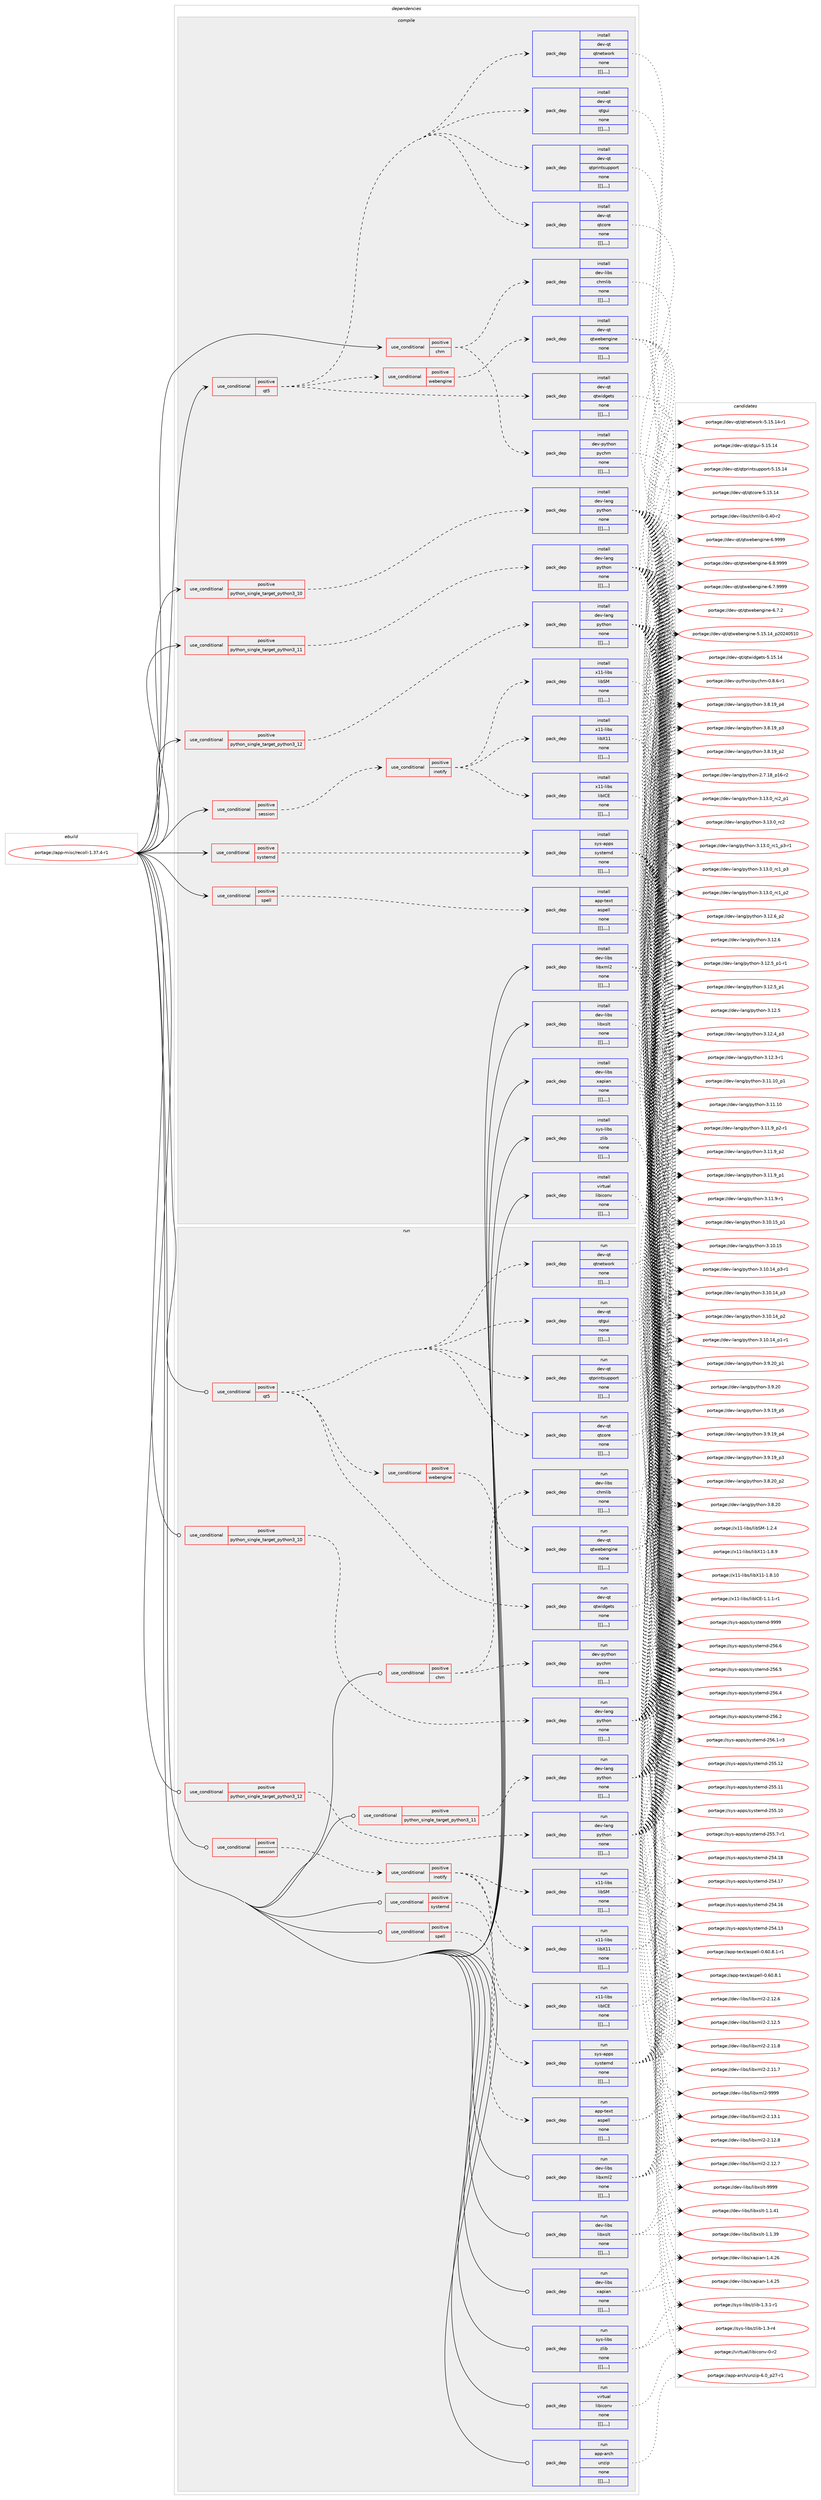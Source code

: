 digraph prolog {

# *************
# Graph options
# *************

newrank=true;
concentrate=true;
compound=true;
graph [rankdir=LR,fontname=Helvetica,fontsize=10,ranksep=1.5];#, ranksep=2.5, nodesep=0.2];
edge  [arrowhead=vee];
node  [fontname=Helvetica,fontsize=10];

# **********
# The ebuild
# **********

subgraph cluster_leftcol {
color=gray;
label=<<i>ebuild</i>>;
id [label="portage://app-misc/recoll-1.37.4-r1", color=red, width=4, href="../app-misc/recoll-1.37.4-r1.svg"];
}

# ****************
# The dependencies
# ****************

subgraph cluster_midcol {
color=gray;
label=<<i>dependencies</i>>;
subgraph cluster_compile {
fillcolor="#eeeeee";
style=filled;
label=<<i>compile</i>>;
subgraph cond13016 {
dependency44343 [label=<<TABLE BORDER="0" CELLBORDER="1" CELLSPACING="0" CELLPADDING="4"><TR><TD ROWSPAN="3" CELLPADDING="10">use_conditional</TD></TR><TR><TD>positive</TD></TR><TR><TD>chm</TD></TR></TABLE>>, shape=none, color=red];
subgraph pack30927 {
dependency44344 [label=<<TABLE BORDER="0" CELLBORDER="1" CELLSPACING="0" CELLPADDING="4" WIDTH="220"><TR><TD ROWSPAN="6" CELLPADDING="30">pack_dep</TD></TR><TR><TD WIDTH="110">install</TD></TR><TR><TD>dev-libs</TD></TR><TR><TD>chmlib</TD></TR><TR><TD>none</TD></TR><TR><TD>[[],,,,]</TD></TR></TABLE>>, shape=none, color=blue];
}
dependency44343:e -> dependency44344:w [weight=20,style="dashed",arrowhead="vee"];
subgraph pack30928 {
dependency44345 [label=<<TABLE BORDER="0" CELLBORDER="1" CELLSPACING="0" CELLPADDING="4" WIDTH="220"><TR><TD ROWSPAN="6" CELLPADDING="30">pack_dep</TD></TR><TR><TD WIDTH="110">install</TD></TR><TR><TD>dev-python</TD></TR><TR><TD>pychm</TD></TR><TR><TD>none</TD></TR><TR><TD>[[],,,,]</TD></TR></TABLE>>, shape=none, color=blue];
}
dependency44343:e -> dependency44345:w [weight=20,style="dashed",arrowhead="vee"];
}
id:e -> dependency44343:w [weight=20,style="solid",arrowhead="vee"];
subgraph cond13017 {
dependency44346 [label=<<TABLE BORDER="0" CELLBORDER="1" CELLSPACING="0" CELLPADDING="4"><TR><TD ROWSPAN="3" CELLPADDING="10">use_conditional</TD></TR><TR><TD>positive</TD></TR><TR><TD>python_single_target_python3_10</TD></TR></TABLE>>, shape=none, color=red];
subgraph pack30929 {
dependency44347 [label=<<TABLE BORDER="0" CELLBORDER="1" CELLSPACING="0" CELLPADDING="4" WIDTH="220"><TR><TD ROWSPAN="6" CELLPADDING="30">pack_dep</TD></TR><TR><TD WIDTH="110">install</TD></TR><TR><TD>dev-lang</TD></TR><TR><TD>python</TD></TR><TR><TD>none</TD></TR><TR><TD>[[],,,,]</TD></TR></TABLE>>, shape=none, color=blue];
}
dependency44346:e -> dependency44347:w [weight=20,style="dashed",arrowhead="vee"];
}
id:e -> dependency44346:w [weight=20,style="solid",arrowhead="vee"];
subgraph cond13018 {
dependency44348 [label=<<TABLE BORDER="0" CELLBORDER="1" CELLSPACING="0" CELLPADDING="4"><TR><TD ROWSPAN="3" CELLPADDING="10">use_conditional</TD></TR><TR><TD>positive</TD></TR><TR><TD>python_single_target_python3_11</TD></TR></TABLE>>, shape=none, color=red];
subgraph pack30930 {
dependency44349 [label=<<TABLE BORDER="0" CELLBORDER="1" CELLSPACING="0" CELLPADDING="4" WIDTH="220"><TR><TD ROWSPAN="6" CELLPADDING="30">pack_dep</TD></TR><TR><TD WIDTH="110">install</TD></TR><TR><TD>dev-lang</TD></TR><TR><TD>python</TD></TR><TR><TD>none</TD></TR><TR><TD>[[],,,,]</TD></TR></TABLE>>, shape=none, color=blue];
}
dependency44348:e -> dependency44349:w [weight=20,style="dashed",arrowhead="vee"];
}
id:e -> dependency44348:w [weight=20,style="solid",arrowhead="vee"];
subgraph cond13019 {
dependency44350 [label=<<TABLE BORDER="0" CELLBORDER="1" CELLSPACING="0" CELLPADDING="4"><TR><TD ROWSPAN="3" CELLPADDING="10">use_conditional</TD></TR><TR><TD>positive</TD></TR><TR><TD>python_single_target_python3_12</TD></TR></TABLE>>, shape=none, color=red];
subgraph pack30931 {
dependency44351 [label=<<TABLE BORDER="0" CELLBORDER="1" CELLSPACING="0" CELLPADDING="4" WIDTH="220"><TR><TD ROWSPAN="6" CELLPADDING="30">pack_dep</TD></TR><TR><TD WIDTH="110">install</TD></TR><TR><TD>dev-lang</TD></TR><TR><TD>python</TD></TR><TR><TD>none</TD></TR><TR><TD>[[],,,,]</TD></TR></TABLE>>, shape=none, color=blue];
}
dependency44350:e -> dependency44351:w [weight=20,style="dashed",arrowhead="vee"];
}
id:e -> dependency44350:w [weight=20,style="solid",arrowhead="vee"];
subgraph cond13020 {
dependency44352 [label=<<TABLE BORDER="0" CELLBORDER="1" CELLSPACING="0" CELLPADDING="4"><TR><TD ROWSPAN="3" CELLPADDING="10">use_conditional</TD></TR><TR><TD>positive</TD></TR><TR><TD>qt5</TD></TR></TABLE>>, shape=none, color=red];
subgraph pack30932 {
dependency44353 [label=<<TABLE BORDER="0" CELLBORDER="1" CELLSPACING="0" CELLPADDING="4" WIDTH="220"><TR><TD ROWSPAN="6" CELLPADDING="30">pack_dep</TD></TR><TR><TD WIDTH="110">install</TD></TR><TR><TD>dev-qt</TD></TR><TR><TD>qtcore</TD></TR><TR><TD>none</TD></TR><TR><TD>[[],,,,]</TD></TR></TABLE>>, shape=none, color=blue];
}
dependency44352:e -> dependency44353:w [weight=20,style="dashed",arrowhead="vee"];
subgraph pack30933 {
dependency44354 [label=<<TABLE BORDER="0" CELLBORDER="1" CELLSPACING="0" CELLPADDING="4" WIDTH="220"><TR><TD ROWSPAN="6" CELLPADDING="30">pack_dep</TD></TR><TR><TD WIDTH="110">install</TD></TR><TR><TD>dev-qt</TD></TR><TR><TD>qtgui</TD></TR><TR><TD>none</TD></TR><TR><TD>[[],,,,]</TD></TR></TABLE>>, shape=none, color=blue];
}
dependency44352:e -> dependency44354:w [weight=20,style="dashed",arrowhead="vee"];
subgraph pack30934 {
dependency44355 [label=<<TABLE BORDER="0" CELLBORDER="1" CELLSPACING="0" CELLPADDING="4" WIDTH="220"><TR><TD ROWSPAN="6" CELLPADDING="30">pack_dep</TD></TR><TR><TD WIDTH="110">install</TD></TR><TR><TD>dev-qt</TD></TR><TR><TD>qtnetwork</TD></TR><TR><TD>none</TD></TR><TR><TD>[[],,,,]</TD></TR></TABLE>>, shape=none, color=blue];
}
dependency44352:e -> dependency44355:w [weight=20,style="dashed",arrowhead="vee"];
subgraph pack30935 {
dependency44356 [label=<<TABLE BORDER="0" CELLBORDER="1" CELLSPACING="0" CELLPADDING="4" WIDTH="220"><TR><TD ROWSPAN="6" CELLPADDING="30">pack_dep</TD></TR><TR><TD WIDTH="110">install</TD></TR><TR><TD>dev-qt</TD></TR><TR><TD>qtprintsupport</TD></TR><TR><TD>none</TD></TR><TR><TD>[[],,,,]</TD></TR></TABLE>>, shape=none, color=blue];
}
dependency44352:e -> dependency44356:w [weight=20,style="dashed",arrowhead="vee"];
subgraph pack30936 {
dependency44357 [label=<<TABLE BORDER="0" CELLBORDER="1" CELLSPACING="0" CELLPADDING="4" WIDTH="220"><TR><TD ROWSPAN="6" CELLPADDING="30">pack_dep</TD></TR><TR><TD WIDTH="110">install</TD></TR><TR><TD>dev-qt</TD></TR><TR><TD>qtwidgets</TD></TR><TR><TD>none</TD></TR><TR><TD>[[],,,,]</TD></TR></TABLE>>, shape=none, color=blue];
}
dependency44352:e -> dependency44357:w [weight=20,style="dashed",arrowhead="vee"];
subgraph cond13021 {
dependency44358 [label=<<TABLE BORDER="0" CELLBORDER="1" CELLSPACING="0" CELLPADDING="4"><TR><TD ROWSPAN="3" CELLPADDING="10">use_conditional</TD></TR><TR><TD>positive</TD></TR><TR><TD>webengine</TD></TR></TABLE>>, shape=none, color=red];
subgraph pack30937 {
dependency44359 [label=<<TABLE BORDER="0" CELLBORDER="1" CELLSPACING="0" CELLPADDING="4" WIDTH="220"><TR><TD ROWSPAN="6" CELLPADDING="30">pack_dep</TD></TR><TR><TD WIDTH="110">install</TD></TR><TR><TD>dev-qt</TD></TR><TR><TD>qtwebengine</TD></TR><TR><TD>none</TD></TR><TR><TD>[[],,,,]</TD></TR></TABLE>>, shape=none, color=blue];
}
dependency44358:e -> dependency44359:w [weight=20,style="dashed",arrowhead="vee"];
}
dependency44352:e -> dependency44358:w [weight=20,style="dashed",arrowhead="vee"];
}
id:e -> dependency44352:w [weight=20,style="solid",arrowhead="vee"];
subgraph cond13022 {
dependency44360 [label=<<TABLE BORDER="0" CELLBORDER="1" CELLSPACING="0" CELLPADDING="4"><TR><TD ROWSPAN="3" CELLPADDING="10">use_conditional</TD></TR><TR><TD>positive</TD></TR><TR><TD>session</TD></TR></TABLE>>, shape=none, color=red];
subgraph cond13023 {
dependency44361 [label=<<TABLE BORDER="0" CELLBORDER="1" CELLSPACING="0" CELLPADDING="4"><TR><TD ROWSPAN="3" CELLPADDING="10">use_conditional</TD></TR><TR><TD>positive</TD></TR><TR><TD>inotify</TD></TR></TABLE>>, shape=none, color=red];
subgraph pack30938 {
dependency44362 [label=<<TABLE BORDER="0" CELLBORDER="1" CELLSPACING="0" CELLPADDING="4" WIDTH="220"><TR><TD ROWSPAN="6" CELLPADDING="30">pack_dep</TD></TR><TR><TD WIDTH="110">install</TD></TR><TR><TD>x11-libs</TD></TR><TR><TD>libSM</TD></TR><TR><TD>none</TD></TR><TR><TD>[[],,,,]</TD></TR></TABLE>>, shape=none, color=blue];
}
dependency44361:e -> dependency44362:w [weight=20,style="dashed",arrowhead="vee"];
subgraph pack30939 {
dependency44363 [label=<<TABLE BORDER="0" CELLBORDER="1" CELLSPACING="0" CELLPADDING="4" WIDTH="220"><TR><TD ROWSPAN="6" CELLPADDING="30">pack_dep</TD></TR><TR><TD WIDTH="110">install</TD></TR><TR><TD>x11-libs</TD></TR><TR><TD>libICE</TD></TR><TR><TD>none</TD></TR><TR><TD>[[],,,,]</TD></TR></TABLE>>, shape=none, color=blue];
}
dependency44361:e -> dependency44363:w [weight=20,style="dashed",arrowhead="vee"];
subgraph pack30940 {
dependency44364 [label=<<TABLE BORDER="0" CELLBORDER="1" CELLSPACING="0" CELLPADDING="4" WIDTH="220"><TR><TD ROWSPAN="6" CELLPADDING="30">pack_dep</TD></TR><TR><TD WIDTH="110">install</TD></TR><TR><TD>x11-libs</TD></TR><TR><TD>libX11</TD></TR><TR><TD>none</TD></TR><TR><TD>[[],,,,]</TD></TR></TABLE>>, shape=none, color=blue];
}
dependency44361:e -> dependency44364:w [weight=20,style="dashed",arrowhead="vee"];
}
dependency44360:e -> dependency44361:w [weight=20,style="dashed",arrowhead="vee"];
}
id:e -> dependency44360:w [weight=20,style="solid",arrowhead="vee"];
subgraph cond13024 {
dependency44365 [label=<<TABLE BORDER="0" CELLBORDER="1" CELLSPACING="0" CELLPADDING="4"><TR><TD ROWSPAN="3" CELLPADDING="10">use_conditional</TD></TR><TR><TD>positive</TD></TR><TR><TD>spell</TD></TR></TABLE>>, shape=none, color=red];
subgraph pack30941 {
dependency44366 [label=<<TABLE BORDER="0" CELLBORDER="1" CELLSPACING="0" CELLPADDING="4" WIDTH="220"><TR><TD ROWSPAN="6" CELLPADDING="30">pack_dep</TD></TR><TR><TD WIDTH="110">install</TD></TR><TR><TD>app-text</TD></TR><TR><TD>aspell</TD></TR><TR><TD>none</TD></TR><TR><TD>[[],,,,]</TD></TR></TABLE>>, shape=none, color=blue];
}
dependency44365:e -> dependency44366:w [weight=20,style="dashed",arrowhead="vee"];
}
id:e -> dependency44365:w [weight=20,style="solid",arrowhead="vee"];
subgraph cond13025 {
dependency44367 [label=<<TABLE BORDER="0" CELLBORDER="1" CELLSPACING="0" CELLPADDING="4"><TR><TD ROWSPAN="3" CELLPADDING="10">use_conditional</TD></TR><TR><TD>positive</TD></TR><TR><TD>systemd</TD></TR></TABLE>>, shape=none, color=red];
subgraph pack30942 {
dependency44368 [label=<<TABLE BORDER="0" CELLBORDER="1" CELLSPACING="0" CELLPADDING="4" WIDTH="220"><TR><TD ROWSPAN="6" CELLPADDING="30">pack_dep</TD></TR><TR><TD WIDTH="110">install</TD></TR><TR><TD>sys-apps</TD></TR><TR><TD>systemd</TD></TR><TR><TD>none</TD></TR><TR><TD>[[],,,,]</TD></TR></TABLE>>, shape=none, color=blue];
}
dependency44367:e -> dependency44368:w [weight=20,style="dashed",arrowhead="vee"];
}
id:e -> dependency44367:w [weight=20,style="solid",arrowhead="vee"];
subgraph pack30943 {
dependency44369 [label=<<TABLE BORDER="0" CELLBORDER="1" CELLSPACING="0" CELLPADDING="4" WIDTH="220"><TR><TD ROWSPAN="6" CELLPADDING="30">pack_dep</TD></TR><TR><TD WIDTH="110">install</TD></TR><TR><TD>dev-libs</TD></TR><TR><TD>libxml2</TD></TR><TR><TD>none</TD></TR><TR><TD>[[],,,,]</TD></TR></TABLE>>, shape=none, color=blue];
}
id:e -> dependency44369:w [weight=20,style="solid",arrowhead="vee"];
subgraph pack30944 {
dependency44370 [label=<<TABLE BORDER="0" CELLBORDER="1" CELLSPACING="0" CELLPADDING="4" WIDTH="220"><TR><TD ROWSPAN="6" CELLPADDING="30">pack_dep</TD></TR><TR><TD WIDTH="110">install</TD></TR><TR><TD>dev-libs</TD></TR><TR><TD>libxslt</TD></TR><TR><TD>none</TD></TR><TR><TD>[[],,,,]</TD></TR></TABLE>>, shape=none, color=blue];
}
id:e -> dependency44370:w [weight=20,style="solid",arrowhead="vee"];
subgraph pack30945 {
dependency44371 [label=<<TABLE BORDER="0" CELLBORDER="1" CELLSPACING="0" CELLPADDING="4" WIDTH="220"><TR><TD ROWSPAN="6" CELLPADDING="30">pack_dep</TD></TR><TR><TD WIDTH="110">install</TD></TR><TR><TD>dev-libs</TD></TR><TR><TD>xapian</TD></TR><TR><TD>none</TD></TR><TR><TD>[[],,,,]</TD></TR></TABLE>>, shape=none, color=blue];
}
id:e -> dependency44371:w [weight=20,style="solid",arrowhead="vee"];
subgraph pack30946 {
dependency44372 [label=<<TABLE BORDER="0" CELLBORDER="1" CELLSPACING="0" CELLPADDING="4" WIDTH="220"><TR><TD ROWSPAN="6" CELLPADDING="30">pack_dep</TD></TR><TR><TD WIDTH="110">install</TD></TR><TR><TD>sys-libs</TD></TR><TR><TD>zlib</TD></TR><TR><TD>none</TD></TR><TR><TD>[[],,,,]</TD></TR></TABLE>>, shape=none, color=blue];
}
id:e -> dependency44372:w [weight=20,style="solid",arrowhead="vee"];
subgraph pack30947 {
dependency44373 [label=<<TABLE BORDER="0" CELLBORDER="1" CELLSPACING="0" CELLPADDING="4" WIDTH="220"><TR><TD ROWSPAN="6" CELLPADDING="30">pack_dep</TD></TR><TR><TD WIDTH="110">install</TD></TR><TR><TD>virtual</TD></TR><TR><TD>libiconv</TD></TR><TR><TD>none</TD></TR><TR><TD>[[],,,,]</TD></TR></TABLE>>, shape=none, color=blue];
}
id:e -> dependency44373:w [weight=20,style="solid",arrowhead="vee"];
}
subgraph cluster_compileandrun {
fillcolor="#eeeeee";
style=filled;
label=<<i>compile and run</i>>;
}
subgraph cluster_run {
fillcolor="#eeeeee";
style=filled;
label=<<i>run</i>>;
subgraph cond13026 {
dependency44374 [label=<<TABLE BORDER="0" CELLBORDER="1" CELLSPACING="0" CELLPADDING="4"><TR><TD ROWSPAN="3" CELLPADDING="10">use_conditional</TD></TR><TR><TD>positive</TD></TR><TR><TD>chm</TD></TR></TABLE>>, shape=none, color=red];
subgraph pack30948 {
dependency44375 [label=<<TABLE BORDER="0" CELLBORDER="1" CELLSPACING="0" CELLPADDING="4" WIDTH="220"><TR><TD ROWSPAN="6" CELLPADDING="30">pack_dep</TD></TR><TR><TD WIDTH="110">run</TD></TR><TR><TD>dev-libs</TD></TR><TR><TD>chmlib</TD></TR><TR><TD>none</TD></TR><TR><TD>[[],,,,]</TD></TR></TABLE>>, shape=none, color=blue];
}
dependency44374:e -> dependency44375:w [weight=20,style="dashed",arrowhead="vee"];
subgraph pack30949 {
dependency44376 [label=<<TABLE BORDER="0" CELLBORDER="1" CELLSPACING="0" CELLPADDING="4" WIDTH="220"><TR><TD ROWSPAN="6" CELLPADDING="30">pack_dep</TD></TR><TR><TD WIDTH="110">run</TD></TR><TR><TD>dev-python</TD></TR><TR><TD>pychm</TD></TR><TR><TD>none</TD></TR><TR><TD>[[],,,,]</TD></TR></TABLE>>, shape=none, color=blue];
}
dependency44374:e -> dependency44376:w [weight=20,style="dashed",arrowhead="vee"];
}
id:e -> dependency44374:w [weight=20,style="solid",arrowhead="odot"];
subgraph cond13027 {
dependency44377 [label=<<TABLE BORDER="0" CELLBORDER="1" CELLSPACING="0" CELLPADDING="4"><TR><TD ROWSPAN="3" CELLPADDING="10">use_conditional</TD></TR><TR><TD>positive</TD></TR><TR><TD>python_single_target_python3_10</TD></TR></TABLE>>, shape=none, color=red];
subgraph pack30950 {
dependency44378 [label=<<TABLE BORDER="0" CELLBORDER="1" CELLSPACING="0" CELLPADDING="4" WIDTH="220"><TR><TD ROWSPAN="6" CELLPADDING="30">pack_dep</TD></TR><TR><TD WIDTH="110">run</TD></TR><TR><TD>dev-lang</TD></TR><TR><TD>python</TD></TR><TR><TD>none</TD></TR><TR><TD>[[],,,,]</TD></TR></TABLE>>, shape=none, color=blue];
}
dependency44377:e -> dependency44378:w [weight=20,style="dashed",arrowhead="vee"];
}
id:e -> dependency44377:w [weight=20,style="solid",arrowhead="odot"];
subgraph cond13028 {
dependency44379 [label=<<TABLE BORDER="0" CELLBORDER="1" CELLSPACING="0" CELLPADDING="4"><TR><TD ROWSPAN="3" CELLPADDING="10">use_conditional</TD></TR><TR><TD>positive</TD></TR><TR><TD>python_single_target_python3_11</TD></TR></TABLE>>, shape=none, color=red];
subgraph pack30951 {
dependency44380 [label=<<TABLE BORDER="0" CELLBORDER="1" CELLSPACING="0" CELLPADDING="4" WIDTH="220"><TR><TD ROWSPAN="6" CELLPADDING="30">pack_dep</TD></TR><TR><TD WIDTH="110">run</TD></TR><TR><TD>dev-lang</TD></TR><TR><TD>python</TD></TR><TR><TD>none</TD></TR><TR><TD>[[],,,,]</TD></TR></TABLE>>, shape=none, color=blue];
}
dependency44379:e -> dependency44380:w [weight=20,style="dashed",arrowhead="vee"];
}
id:e -> dependency44379:w [weight=20,style="solid",arrowhead="odot"];
subgraph cond13029 {
dependency44381 [label=<<TABLE BORDER="0" CELLBORDER="1" CELLSPACING="0" CELLPADDING="4"><TR><TD ROWSPAN="3" CELLPADDING="10">use_conditional</TD></TR><TR><TD>positive</TD></TR><TR><TD>python_single_target_python3_12</TD></TR></TABLE>>, shape=none, color=red];
subgraph pack30952 {
dependency44382 [label=<<TABLE BORDER="0" CELLBORDER="1" CELLSPACING="0" CELLPADDING="4" WIDTH="220"><TR><TD ROWSPAN="6" CELLPADDING="30">pack_dep</TD></TR><TR><TD WIDTH="110">run</TD></TR><TR><TD>dev-lang</TD></TR><TR><TD>python</TD></TR><TR><TD>none</TD></TR><TR><TD>[[],,,,]</TD></TR></TABLE>>, shape=none, color=blue];
}
dependency44381:e -> dependency44382:w [weight=20,style="dashed",arrowhead="vee"];
}
id:e -> dependency44381:w [weight=20,style="solid",arrowhead="odot"];
subgraph cond13030 {
dependency44383 [label=<<TABLE BORDER="0" CELLBORDER="1" CELLSPACING="0" CELLPADDING="4"><TR><TD ROWSPAN="3" CELLPADDING="10">use_conditional</TD></TR><TR><TD>positive</TD></TR><TR><TD>qt5</TD></TR></TABLE>>, shape=none, color=red];
subgraph pack30953 {
dependency44384 [label=<<TABLE BORDER="0" CELLBORDER="1" CELLSPACING="0" CELLPADDING="4" WIDTH="220"><TR><TD ROWSPAN="6" CELLPADDING="30">pack_dep</TD></TR><TR><TD WIDTH="110">run</TD></TR><TR><TD>dev-qt</TD></TR><TR><TD>qtcore</TD></TR><TR><TD>none</TD></TR><TR><TD>[[],,,,]</TD></TR></TABLE>>, shape=none, color=blue];
}
dependency44383:e -> dependency44384:w [weight=20,style="dashed",arrowhead="vee"];
subgraph pack30954 {
dependency44385 [label=<<TABLE BORDER="0" CELLBORDER="1" CELLSPACING="0" CELLPADDING="4" WIDTH="220"><TR><TD ROWSPAN="6" CELLPADDING="30">pack_dep</TD></TR><TR><TD WIDTH="110">run</TD></TR><TR><TD>dev-qt</TD></TR><TR><TD>qtgui</TD></TR><TR><TD>none</TD></TR><TR><TD>[[],,,,]</TD></TR></TABLE>>, shape=none, color=blue];
}
dependency44383:e -> dependency44385:w [weight=20,style="dashed",arrowhead="vee"];
subgraph pack30955 {
dependency44386 [label=<<TABLE BORDER="0" CELLBORDER="1" CELLSPACING="0" CELLPADDING="4" WIDTH="220"><TR><TD ROWSPAN="6" CELLPADDING="30">pack_dep</TD></TR><TR><TD WIDTH="110">run</TD></TR><TR><TD>dev-qt</TD></TR><TR><TD>qtnetwork</TD></TR><TR><TD>none</TD></TR><TR><TD>[[],,,,]</TD></TR></TABLE>>, shape=none, color=blue];
}
dependency44383:e -> dependency44386:w [weight=20,style="dashed",arrowhead="vee"];
subgraph pack30956 {
dependency44387 [label=<<TABLE BORDER="0" CELLBORDER="1" CELLSPACING="0" CELLPADDING="4" WIDTH="220"><TR><TD ROWSPAN="6" CELLPADDING="30">pack_dep</TD></TR><TR><TD WIDTH="110">run</TD></TR><TR><TD>dev-qt</TD></TR><TR><TD>qtprintsupport</TD></TR><TR><TD>none</TD></TR><TR><TD>[[],,,,]</TD></TR></TABLE>>, shape=none, color=blue];
}
dependency44383:e -> dependency44387:w [weight=20,style="dashed",arrowhead="vee"];
subgraph pack30957 {
dependency44388 [label=<<TABLE BORDER="0" CELLBORDER="1" CELLSPACING="0" CELLPADDING="4" WIDTH="220"><TR><TD ROWSPAN="6" CELLPADDING="30">pack_dep</TD></TR><TR><TD WIDTH="110">run</TD></TR><TR><TD>dev-qt</TD></TR><TR><TD>qtwidgets</TD></TR><TR><TD>none</TD></TR><TR><TD>[[],,,,]</TD></TR></TABLE>>, shape=none, color=blue];
}
dependency44383:e -> dependency44388:w [weight=20,style="dashed",arrowhead="vee"];
subgraph cond13031 {
dependency44389 [label=<<TABLE BORDER="0" CELLBORDER="1" CELLSPACING="0" CELLPADDING="4"><TR><TD ROWSPAN="3" CELLPADDING="10">use_conditional</TD></TR><TR><TD>positive</TD></TR><TR><TD>webengine</TD></TR></TABLE>>, shape=none, color=red];
subgraph pack30958 {
dependency44390 [label=<<TABLE BORDER="0" CELLBORDER="1" CELLSPACING="0" CELLPADDING="4" WIDTH="220"><TR><TD ROWSPAN="6" CELLPADDING="30">pack_dep</TD></TR><TR><TD WIDTH="110">run</TD></TR><TR><TD>dev-qt</TD></TR><TR><TD>qtwebengine</TD></TR><TR><TD>none</TD></TR><TR><TD>[[],,,,]</TD></TR></TABLE>>, shape=none, color=blue];
}
dependency44389:e -> dependency44390:w [weight=20,style="dashed",arrowhead="vee"];
}
dependency44383:e -> dependency44389:w [weight=20,style="dashed",arrowhead="vee"];
}
id:e -> dependency44383:w [weight=20,style="solid",arrowhead="odot"];
subgraph cond13032 {
dependency44391 [label=<<TABLE BORDER="0" CELLBORDER="1" CELLSPACING="0" CELLPADDING="4"><TR><TD ROWSPAN="3" CELLPADDING="10">use_conditional</TD></TR><TR><TD>positive</TD></TR><TR><TD>session</TD></TR></TABLE>>, shape=none, color=red];
subgraph cond13033 {
dependency44392 [label=<<TABLE BORDER="0" CELLBORDER="1" CELLSPACING="0" CELLPADDING="4"><TR><TD ROWSPAN="3" CELLPADDING="10">use_conditional</TD></TR><TR><TD>positive</TD></TR><TR><TD>inotify</TD></TR></TABLE>>, shape=none, color=red];
subgraph pack30959 {
dependency44393 [label=<<TABLE BORDER="0" CELLBORDER="1" CELLSPACING="0" CELLPADDING="4" WIDTH="220"><TR><TD ROWSPAN="6" CELLPADDING="30">pack_dep</TD></TR><TR><TD WIDTH="110">run</TD></TR><TR><TD>x11-libs</TD></TR><TR><TD>libSM</TD></TR><TR><TD>none</TD></TR><TR><TD>[[],,,,]</TD></TR></TABLE>>, shape=none, color=blue];
}
dependency44392:e -> dependency44393:w [weight=20,style="dashed",arrowhead="vee"];
subgraph pack30960 {
dependency44394 [label=<<TABLE BORDER="0" CELLBORDER="1" CELLSPACING="0" CELLPADDING="4" WIDTH="220"><TR><TD ROWSPAN="6" CELLPADDING="30">pack_dep</TD></TR><TR><TD WIDTH="110">run</TD></TR><TR><TD>x11-libs</TD></TR><TR><TD>libICE</TD></TR><TR><TD>none</TD></TR><TR><TD>[[],,,,]</TD></TR></TABLE>>, shape=none, color=blue];
}
dependency44392:e -> dependency44394:w [weight=20,style="dashed",arrowhead="vee"];
subgraph pack30961 {
dependency44395 [label=<<TABLE BORDER="0" CELLBORDER="1" CELLSPACING="0" CELLPADDING="4" WIDTH="220"><TR><TD ROWSPAN="6" CELLPADDING="30">pack_dep</TD></TR><TR><TD WIDTH="110">run</TD></TR><TR><TD>x11-libs</TD></TR><TR><TD>libX11</TD></TR><TR><TD>none</TD></TR><TR><TD>[[],,,,]</TD></TR></TABLE>>, shape=none, color=blue];
}
dependency44392:e -> dependency44395:w [weight=20,style="dashed",arrowhead="vee"];
}
dependency44391:e -> dependency44392:w [weight=20,style="dashed",arrowhead="vee"];
}
id:e -> dependency44391:w [weight=20,style="solid",arrowhead="odot"];
subgraph cond13034 {
dependency44396 [label=<<TABLE BORDER="0" CELLBORDER="1" CELLSPACING="0" CELLPADDING="4"><TR><TD ROWSPAN="3" CELLPADDING="10">use_conditional</TD></TR><TR><TD>positive</TD></TR><TR><TD>spell</TD></TR></TABLE>>, shape=none, color=red];
subgraph pack30962 {
dependency44397 [label=<<TABLE BORDER="0" CELLBORDER="1" CELLSPACING="0" CELLPADDING="4" WIDTH="220"><TR><TD ROWSPAN="6" CELLPADDING="30">pack_dep</TD></TR><TR><TD WIDTH="110">run</TD></TR><TR><TD>app-text</TD></TR><TR><TD>aspell</TD></TR><TR><TD>none</TD></TR><TR><TD>[[],,,,]</TD></TR></TABLE>>, shape=none, color=blue];
}
dependency44396:e -> dependency44397:w [weight=20,style="dashed",arrowhead="vee"];
}
id:e -> dependency44396:w [weight=20,style="solid",arrowhead="odot"];
subgraph cond13035 {
dependency44398 [label=<<TABLE BORDER="0" CELLBORDER="1" CELLSPACING="0" CELLPADDING="4"><TR><TD ROWSPAN="3" CELLPADDING="10">use_conditional</TD></TR><TR><TD>positive</TD></TR><TR><TD>systemd</TD></TR></TABLE>>, shape=none, color=red];
subgraph pack30963 {
dependency44399 [label=<<TABLE BORDER="0" CELLBORDER="1" CELLSPACING="0" CELLPADDING="4" WIDTH="220"><TR><TD ROWSPAN="6" CELLPADDING="30">pack_dep</TD></TR><TR><TD WIDTH="110">run</TD></TR><TR><TD>sys-apps</TD></TR><TR><TD>systemd</TD></TR><TR><TD>none</TD></TR><TR><TD>[[],,,,]</TD></TR></TABLE>>, shape=none, color=blue];
}
dependency44398:e -> dependency44399:w [weight=20,style="dashed",arrowhead="vee"];
}
id:e -> dependency44398:w [weight=20,style="solid",arrowhead="odot"];
subgraph pack30964 {
dependency44400 [label=<<TABLE BORDER="0" CELLBORDER="1" CELLSPACING="0" CELLPADDING="4" WIDTH="220"><TR><TD ROWSPAN="6" CELLPADDING="30">pack_dep</TD></TR><TR><TD WIDTH="110">run</TD></TR><TR><TD>app-arch</TD></TR><TR><TD>unzip</TD></TR><TR><TD>none</TD></TR><TR><TD>[[],,,,]</TD></TR></TABLE>>, shape=none, color=blue];
}
id:e -> dependency44400:w [weight=20,style="solid",arrowhead="odot"];
subgraph pack30965 {
dependency44401 [label=<<TABLE BORDER="0" CELLBORDER="1" CELLSPACING="0" CELLPADDING="4" WIDTH="220"><TR><TD ROWSPAN="6" CELLPADDING="30">pack_dep</TD></TR><TR><TD WIDTH="110">run</TD></TR><TR><TD>dev-libs</TD></TR><TR><TD>libxml2</TD></TR><TR><TD>none</TD></TR><TR><TD>[[],,,,]</TD></TR></TABLE>>, shape=none, color=blue];
}
id:e -> dependency44401:w [weight=20,style="solid",arrowhead="odot"];
subgraph pack30966 {
dependency44402 [label=<<TABLE BORDER="0" CELLBORDER="1" CELLSPACING="0" CELLPADDING="4" WIDTH="220"><TR><TD ROWSPAN="6" CELLPADDING="30">pack_dep</TD></TR><TR><TD WIDTH="110">run</TD></TR><TR><TD>dev-libs</TD></TR><TR><TD>libxslt</TD></TR><TR><TD>none</TD></TR><TR><TD>[[],,,,]</TD></TR></TABLE>>, shape=none, color=blue];
}
id:e -> dependency44402:w [weight=20,style="solid",arrowhead="odot"];
subgraph pack30967 {
dependency44403 [label=<<TABLE BORDER="0" CELLBORDER="1" CELLSPACING="0" CELLPADDING="4" WIDTH="220"><TR><TD ROWSPAN="6" CELLPADDING="30">pack_dep</TD></TR><TR><TD WIDTH="110">run</TD></TR><TR><TD>dev-libs</TD></TR><TR><TD>xapian</TD></TR><TR><TD>none</TD></TR><TR><TD>[[],,,,]</TD></TR></TABLE>>, shape=none, color=blue];
}
id:e -> dependency44403:w [weight=20,style="solid",arrowhead="odot"];
subgraph pack30968 {
dependency44404 [label=<<TABLE BORDER="0" CELLBORDER="1" CELLSPACING="0" CELLPADDING="4" WIDTH="220"><TR><TD ROWSPAN="6" CELLPADDING="30">pack_dep</TD></TR><TR><TD WIDTH="110">run</TD></TR><TR><TD>sys-libs</TD></TR><TR><TD>zlib</TD></TR><TR><TD>none</TD></TR><TR><TD>[[],,,,]</TD></TR></TABLE>>, shape=none, color=blue];
}
id:e -> dependency44404:w [weight=20,style="solid",arrowhead="odot"];
subgraph pack30969 {
dependency44405 [label=<<TABLE BORDER="0" CELLBORDER="1" CELLSPACING="0" CELLPADDING="4" WIDTH="220"><TR><TD ROWSPAN="6" CELLPADDING="30">pack_dep</TD></TR><TR><TD WIDTH="110">run</TD></TR><TR><TD>virtual</TD></TR><TR><TD>libiconv</TD></TR><TR><TD>none</TD></TR><TR><TD>[[],,,,]</TD></TR></TABLE>>, shape=none, color=blue];
}
id:e -> dependency44405:w [weight=20,style="solid",arrowhead="odot"];
}
}

# **************
# The candidates
# **************

subgraph cluster_choices {
rank=same;
color=gray;
label=<<i>candidates</i>>;

subgraph choice30927 {
color=black;
nodesep=1;
choice100101118451081059811547991041091081059845484652484511450 [label="portage://dev-libs/chmlib-0.40-r2", color=red, width=4,href="../dev-libs/chmlib-0.40-r2.svg"];
dependency44344:e -> choice100101118451081059811547991041091081059845484652484511450:w [style=dotted,weight="100"];
}
subgraph choice30928 {
color=black;
nodesep=1;
choice1001011184511212111610411111047112121991041094548465646544511449 [label="portage://dev-python/pychm-0.8.6-r1", color=red, width=4,href="../dev-python/pychm-0.8.6-r1.svg"];
dependency44345:e -> choice1001011184511212111610411111047112121991041094548465646544511449:w [style=dotted,weight="100"];
}
subgraph choice30929 {
color=black;
nodesep=1;
choice100101118451089711010347112121116104111110455146495146489511499509511249 [label="portage://dev-lang/python-3.13.0_rc2_p1", color=red, width=4,href="../dev-lang/python-3.13.0_rc2_p1.svg"];
choice10010111845108971101034711212111610411111045514649514648951149950 [label="portage://dev-lang/python-3.13.0_rc2", color=red, width=4,href="../dev-lang/python-3.13.0_rc2.svg"];
choice1001011184510897110103471121211161041111104551464951464895114994995112514511449 [label="portage://dev-lang/python-3.13.0_rc1_p3-r1", color=red, width=4,href="../dev-lang/python-3.13.0_rc1_p3-r1.svg"];
choice100101118451089711010347112121116104111110455146495146489511499499511251 [label="portage://dev-lang/python-3.13.0_rc1_p3", color=red, width=4,href="../dev-lang/python-3.13.0_rc1_p3.svg"];
choice100101118451089711010347112121116104111110455146495146489511499499511250 [label="portage://dev-lang/python-3.13.0_rc1_p2", color=red, width=4,href="../dev-lang/python-3.13.0_rc1_p2.svg"];
choice100101118451089711010347112121116104111110455146495046549511250 [label="portage://dev-lang/python-3.12.6_p2", color=red, width=4,href="../dev-lang/python-3.12.6_p2.svg"];
choice10010111845108971101034711212111610411111045514649504654 [label="portage://dev-lang/python-3.12.6", color=red, width=4,href="../dev-lang/python-3.12.6.svg"];
choice1001011184510897110103471121211161041111104551464950465395112494511449 [label="portage://dev-lang/python-3.12.5_p1-r1", color=red, width=4,href="../dev-lang/python-3.12.5_p1-r1.svg"];
choice100101118451089711010347112121116104111110455146495046539511249 [label="portage://dev-lang/python-3.12.5_p1", color=red, width=4,href="../dev-lang/python-3.12.5_p1.svg"];
choice10010111845108971101034711212111610411111045514649504653 [label="portage://dev-lang/python-3.12.5", color=red, width=4,href="../dev-lang/python-3.12.5.svg"];
choice100101118451089711010347112121116104111110455146495046529511251 [label="portage://dev-lang/python-3.12.4_p3", color=red, width=4,href="../dev-lang/python-3.12.4_p3.svg"];
choice100101118451089711010347112121116104111110455146495046514511449 [label="portage://dev-lang/python-3.12.3-r1", color=red, width=4,href="../dev-lang/python-3.12.3-r1.svg"];
choice10010111845108971101034711212111610411111045514649494649489511249 [label="portage://dev-lang/python-3.11.10_p1", color=red, width=4,href="../dev-lang/python-3.11.10_p1.svg"];
choice1001011184510897110103471121211161041111104551464949464948 [label="portage://dev-lang/python-3.11.10", color=red, width=4,href="../dev-lang/python-3.11.10.svg"];
choice1001011184510897110103471121211161041111104551464949465795112504511449 [label="portage://dev-lang/python-3.11.9_p2-r1", color=red, width=4,href="../dev-lang/python-3.11.9_p2-r1.svg"];
choice100101118451089711010347112121116104111110455146494946579511250 [label="portage://dev-lang/python-3.11.9_p2", color=red, width=4,href="../dev-lang/python-3.11.9_p2.svg"];
choice100101118451089711010347112121116104111110455146494946579511249 [label="portage://dev-lang/python-3.11.9_p1", color=red, width=4,href="../dev-lang/python-3.11.9_p1.svg"];
choice100101118451089711010347112121116104111110455146494946574511449 [label="portage://dev-lang/python-3.11.9-r1", color=red, width=4,href="../dev-lang/python-3.11.9-r1.svg"];
choice10010111845108971101034711212111610411111045514649484649539511249 [label="portage://dev-lang/python-3.10.15_p1", color=red, width=4,href="../dev-lang/python-3.10.15_p1.svg"];
choice1001011184510897110103471121211161041111104551464948464953 [label="portage://dev-lang/python-3.10.15", color=red, width=4,href="../dev-lang/python-3.10.15.svg"];
choice100101118451089711010347112121116104111110455146494846495295112514511449 [label="portage://dev-lang/python-3.10.14_p3-r1", color=red, width=4,href="../dev-lang/python-3.10.14_p3-r1.svg"];
choice10010111845108971101034711212111610411111045514649484649529511251 [label="portage://dev-lang/python-3.10.14_p3", color=red, width=4,href="../dev-lang/python-3.10.14_p3.svg"];
choice10010111845108971101034711212111610411111045514649484649529511250 [label="portage://dev-lang/python-3.10.14_p2", color=red, width=4,href="../dev-lang/python-3.10.14_p2.svg"];
choice100101118451089711010347112121116104111110455146494846495295112494511449 [label="portage://dev-lang/python-3.10.14_p1-r1", color=red, width=4,href="../dev-lang/python-3.10.14_p1-r1.svg"];
choice100101118451089711010347112121116104111110455146574650489511249 [label="portage://dev-lang/python-3.9.20_p1", color=red, width=4,href="../dev-lang/python-3.9.20_p1.svg"];
choice10010111845108971101034711212111610411111045514657465048 [label="portage://dev-lang/python-3.9.20", color=red, width=4,href="../dev-lang/python-3.9.20.svg"];
choice100101118451089711010347112121116104111110455146574649579511253 [label="portage://dev-lang/python-3.9.19_p5", color=red, width=4,href="../dev-lang/python-3.9.19_p5.svg"];
choice100101118451089711010347112121116104111110455146574649579511252 [label="portage://dev-lang/python-3.9.19_p4", color=red, width=4,href="../dev-lang/python-3.9.19_p4.svg"];
choice100101118451089711010347112121116104111110455146574649579511251 [label="portage://dev-lang/python-3.9.19_p3", color=red, width=4,href="../dev-lang/python-3.9.19_p3.svg"];
choice100101118451089711010347112121116104111110455146564650489511250 [label="portage://dev-lang/python-3.8.20_p2", color=red, width=4,href="../dev-lang/python-3.8.20_p2.svg"];
choice10010111845108971101034711212111610411111045514656465048 [label="portage://dev-lang/python-3.8.20", color=red, width=4,href="../dev-lang/python-3.8.20.svg"];
choice100101118451089711010347112121116104111110455146564649579511252 [label="portage://dev-lang/python-3.8.19_p4", color=red, width=4,href="../dev-lang/python-3.8.19_p4.svg"];
choice100101118451089711010347112121116104111110455146564649579511251 [label="portage://dev-lang/python-3.8.19_p3", color=red, width=4,href="../dev-lang/python-3.8.19_p3.svg"];
choice100101118451089711010347112121116104111110455146564649579511250 [label="portage://dev-lang/python-3.8.19_p2", color=red, width=4,href="../dev-lang/python-3.8.19_p2.svg"];
choice100101118451089711010347112121116104111110455046554649569511249544511450 [label="portage://dev-lang/python-2.7.18_p16-r2", color=red, width=4,href="../dev-lang/python-2.7.18_p16-r2.svg"];
dependency44347:e -> choice100101118451089711010347112121116104111110455146495146489511499509511249:w [style=dotted,weight="100"];
dependency44347:e -> choice10010111845108971101034711212111610411111045514649514648951149950:w [style=dotted,weight="100"];
dependency44347:e -> choice1001011184510897110103471121211161041111104551464951464895114994995112514511449:w [style=dotted,weight="100"];
dependency44347:e -> choice100101118451089711010347112121116104111110455146495146489511499499511251:w [style=dotted,weight="100"];
dependency44347:e -> choice100101118451089711010347112121116104111110455146495146489511499499511250:w [style=dotted,weight="100"];
dependency44347:e -> choice100101118451089711010347112121116104111110455146495046549511250:w [style=dotted,weight="100"];
dependency44347:e -> choice10010111845108971101034711212111610411111045514649504654:w [style=dotted,weight="100"];
dependency44347:e -> choice1001011184510897110103471121211161041111104551464950465395112494511449:w [style=dotted,weight="100"];
dependency44347:e -> choice100101118451089711010347112121116104111110455146495046539511249:w [style=dotted,weight="100"];
dependency44347:e -> choice10010111845108971101034711212111610411111045514649504653:w [style=dotted,weight="100"];
dependency44347:e -> choice100101118451089711010347112121116104111110455146495046529511251:w [style=dotted,weight="100"];
dependency44347:e -> choice100101118451089711010347112121116104111110455146495046514511449:w [style=dotted,weight="100"];
dependency44347:e -> choice10010111845108971101034711212111610411111045514649494649489511249:w [style=dotted,weight="100"];
dependency44347:e -> choice1001011184510897110103471121211161041111104551464949464948:w [style=dotted,weight="100"];
dependency44347:e -> choice1001011184510897110103471121211161041111104551464949465795112504511449:w [style=dotted,weight="100"];
dependency44347:e -> choice100101118451089711010347112121116104111110455146494946579511250:w [style=dotted,weight="100"];
dependency44347:e -> choice100101118451089711010347112121116104111110455146494946579511249:w [style=dotted,weight="100"];
dependency44347:e -> choice100101118451089711010347112121116104111110455146494946574511449:w [style=dotted,weight="100"];
dependency44347:e -> choice10010111845108971101034711212111610411111045514649484649539511249:w [style=dotted,weight="100"];
dependency44347:e -> choice1001011184510897110103471121211161041111104551464948464953:w [style=dotted,weight="100"];
dependency44347:e -> choice100101118451089711010347112121116104111110455146494846495295112514511449:w [style=dotted,weight="100"];
dependency44347:e -> choice10010111845108971101034711212111610411111045514649484649529511251:w [style=dotted,weight="100"];
dependency44347:e -> choice10010111845108971101034711212111610411111045514649484649529511250:w [style=dotted,weight="100"];
dependency44347:e -> choice100101118451089711010347112121116104111110455146494846495295112494511449:w [style=dotted,weight="100"];
dependency44347:e -> choice100101118451089711010347112121116104111110455146574650489511249:w [style=dotted,weight="100"];
dependency44347:e -> choice10010111845108971101034711212111610411111045514657465048:w [style=dotted,weight="100"];
dependency44347:e -> choice100101118451089711010347112121116104111110455146574649579511253:w [style=dotted,weight="100"];
dependency44347:e -> choice100101118451089711010347112121116104111110455146574649579511252:w [style=dotted,weight="100"];
dependency44347:e -> choice100101118451089711010347112121116104111110455146574649579511251:w [style=dotted,weight="100"];
dependency44347:e -> choice100101118451089711010347112121116104111110455146564650489511250:w [style=dotted,weight="100"];
dependency44347:e -> choice10010111845108971101034711212111610411111045514656465048:w [style=dotted,weight="100"];
dependency44347:e -> choice100101118451089711010347112121116104111110455146564649579511252:w [style=dotted,weight="100"];
dependency44347:e -> choice100101118451089711010347112121116104111110455146564649579511251:w [style=dotted,weight="100"];
dependency44347:e -> choice100101118451089711010347112121116104111110455146564649579511250:w [style=dotted,weight="100"];
dependency44347:e -> choice100101118451089711010347112121116104111110455046554649569511249544511450:w [style=dotted,weight="100"];
}
subgraph choice30930 {
color=black;
nodesep=1;
choice100101118451089711010347112121116104111110455146495146489511499509511249 [label="portage://dev-lang/python-3.13.0_rc2_p1", color=red, width=4,href="../dev-lang/python-3.13.0_rc2_p1.svg"];
choice10010111845108971101034711212111610411111045514649514648951149950 [label="portage://dev-lang/python-3.13.0_rc2", color=red, width=4,href="../dev-lang/python-3.13.0_rc2.svg"];
choice1001011184510897110103471121211161041111104551464951464895114994995112514511449 [label="portage://dev-lang/python-3.13.0_rc1_p3-r1", color=red, width=4,href="../dev-lang/python-3.13.0_rc1_p3-r1.svg"];
choice100101118451089711010347112121116104111110455146495146489511499499511251 [label="portage://dev-lang/python-3.13.0_rc1_p3", color=red, width=4,href="../dev-lang/python-3.13.0_rc1_p3.svg"];
choice100101118451089711010347112121116104111110455146495146489511499499511250 [label="portage://dev-lang/python-3.13.0_rc1_p2", color=red, width=4,href="../dev-lang/python-3.13.0_rc1_p2.svg"];
choice100101118451089711010347112121116104111110455146495046549511250 [label="portage://dev-lang/python-3.12.6_p2", color=red, width=4,href="../dev-lang/python-3.12.6_p2.svg"];
choice10010111845108971101034711212111610411111045514649504654 [label="portage://dev-lang/python-3.12.6", color=red, width=4,href="../dev-lang/python-3.12.6.svg"];
choice1001011184510897110103471121211161041111104551464950465395112494511449 [label="portage://dev-lang/python-3.12.5_p1-r1", color=red, width=4,href="../dev-lang/python-3.12.5_p1-r1.svg"];
choice100101118451089711010347112121116104111110455146495046539511249 [label="portage://dev-lang/python-3.12.5_p1", color=red, width=4,href="../dev-lang/python-3.12.5_p1.svg"];
choice10010111845108971101034711212111610411111045514649504653 [label="portage://dev-lang/python-3.12.5", color=red, width=4,href="../dev-lang/python-3.12.5.svg"];
choice100101118451089711010347112121116104111110455146495046529511251 [label="portage://dev-lang/python-3.12.4_p3", color=red, width=4,href="../dev-lang/python-3.12.4_p3.svg"];
choice100101118451089711010347112121116104111110455146495046514511449 [label="portage://dev-lang/python-3.12.3-r1", color=red, width=4,href="../dev-lang/python-3.12.3-r1.svg"];
choice10010111845108971101034711212111610411111045514649494649489511249 [label="portage://dev-lang/python-3.11.10_p1", color=red, width=4,href="../dev-lang/python-3.11.10_p1.svg"];
choice1001011184510897110103471121211161041111104551464949464948 [label="portage://dev-lang/python-3.11.10", color=red, width=4,href="../dev-lang/python-3.11.10.svg"];
choice1001011184510897110103471121211161041111104551464949465795112504511449 [label="portage://dev-lang/python-3.11.9_p2-r1", color=red, width=4,href="../dev-lang/python-3.11.9_p2-r1.svg"];
choice100101118451089711010347112121116104111110455146494946579511250 [label="portage://dev-lang/python-3.11.9_p2", color=red, width=4,href="../dev-lang/python-3.11.9_p2.svg"];
choice100101118451089711010347112121116104111110455146494946579511249 [label="portage://dev-lang/python-3.11.9_p1", color=red, width=4,href="../dev-lang/python-3.11.9_p1.svg"];
choice100101118451089711010347112121116104111110455146494946574511449 [label="portage://dev-lang/python-3.11.9-r1", color=red, width=4,href="../dev-lang/python-3.11.9-r1.svg"];
choice10010111845108971101034711212111610411111045514649484649539511249 [label="portage://dev-lang/python-3.10.15_p1", color=red, width=4,href="../dev-lang/python-3.10.15_p1.svg"];
choice1001011184510897110103471121211161041111104551464948464953 [label="portage://dev-lang/python-3.10.15", color=red, width=4,href="../dev-lang/python-3.10.15.svg"];
choice100101118451089711010347112121116104111110455146494846495295112514511449 [label="portage://dev-lang/python-3.10.14_p3-r1", color=red, width=4,href="../dev-lang/python-3.10.14_p3-r1.svg"];
choice10010111845108971101034711212111610411111045514649484649529511251 [label="portage://dev-lang/python-3.10.14_p3", color=red, width=4,href="../dev-lang/python-3.10.14_p3.svg"];
choice10010111845108971101034711212111610411111045514649484649529511250 [label="portage://dev-lang/python-3.10.14_p2", color=red, width=4,href="../dev-lang/python-3.10.14_p2.svg"];
choice100101118451089711010347112121116104111110455146494846495295112494511449 [label="portage://dev-lang/python-3.10.14_p1-r1", color=red, width=4,href="../dev-lang/python-3.10.14_p1-r1.svg"];
choice100101118451089711010347112121116104111110455146574650489511249 [label="portage://dev-lang/python-3.9.20_p1", color=red, width=4,href="../dev-lang/python-3.9.20_p1.svg"];
choice10010111845108971101034711212111610411111045514657465048 [label="portage://dev-lang/python-3.9.20", color=red, width=4,href="../dev-lang/python-3.9.20.svg"];
choice100101118451089711010347112121116104111110455146574649579511253 [label="portage://dev-lang/python-3.9.19_p5", color=red, width=4,href="../dev-lang/python-3.9.19_p5.svg"];
choice100101118451089711010347112121116104111110455146574649579511252 [label="portage://dev-lang/python-3.9.19_p4", color=red, width=4,href="../dev-lang/python-3.9.19_p4.svg"];
choice100101118451089711010347112121116104111110455146574649579511251 [label="portage://dev-lang/python-3.9.19_p3", color=red, width=4,href="../dev-lang/python-3.9.19_p3.svg"];
choice100101118451089711010347112121116104111110455146564650489511250 [label="portage://dev-lang/python-3.8.20_p2", color=red, width=4,href="../dev-lang/python-3.8.20_p2.svg"];
choice10010111845108971101034711212111610411111045514656465048 [label="portage://dev-lang/python-3.8.20", color=red, width=4,href="../dev-lang/python-3.8.20.svg"];
choice100101118451089711010347112121116104111110455146564649579511252 [label="portage://dev-lang/python-3.8.19_p4", color=red, width=4,href="../dev-lang/python-3.8.19_p4.svg"];
choice100101118451089711010347112121116104111110455146564649579511251 [label="portage://dev-lang/python-3.8.19_p3", color=red, width=4,href="../dev-lang/python-3.8.19_p3.svg"];
choice100101118451089711010347112121116104111110455146564649579511250 [label="portage://dev-lang/python-3.8.19_p2", color=red, width=4,href="../dev-lang/python-3.8.19_p2.svg"];
choice100101118451089711010347112121116104111110455046554649569511249544511450 [label="portage://dev-lang/python-2.7.18_p16-r2", color=red, width=4,href="../dev-lang/python-2.7.18_p16-r2.svg"];
dependency44349:e -> choice100101118451089711010347112121116104111110455146495146489511499509511249:w [style=dotted,weight="100"];
dependency44349:e -> choice10010111845108971101034711212111610411111045514649514648951149950:w [style=dotted,weight="100"];
dependency44349:e -> choice1001011184510897110103471121211161041111104551464951464895114994995112514511449:w [style=dotted,weight="100"];
dependency44349:e -> choice100101118451089711010347112121116104111110455146495146489511499499511251:w [style=dotted,weight="100"];
dependency44349:e -> choice100101118451089711010347112121116104111110455146495146489511499499511250:w [style=dotted,weight="100"];
dependency44349:e -> choice100101118451089711010347112121116104111110455146495046549511250:w [style=dotted,weight="100"];
dependency44349:e -> choice10010111845108971101034711212111610411111045514649504654:w [style=dotted,weight="100"];
dependency44349:e -> choice1001011184510897110103471121211161041111104551464950465395112494511449:w [style=dotted,weight="100"];
dependency44349:e -> choice100101118451089711010347112121116104111110455146495046539511249:w [style=dotted,weight="100"];
dependency44349:e -> choice10010111845108971101034711212111610411111045514649504653:w [style=dotted,weight="100"];
dependency44349:e -> choice100101118451089711010347112121116104111110455146495046529511251:w [style=dotted,weight="100"];
dependency44349:e -> choice100101118451089711010347112121116104111110455146495046514511449:w [style=dotted,weight="100"];
dependency44349:e -> choice10010111845108971101034711212111610411111045514649494649489511249:w [style=dotted,weight="100"];
dependency44349:e -> choice1001011184510897110103471121211161041111104551464949464948:w [style=dotted,weight="100"];
dependency44349:e -> choice1001011184510897110103471121211161041111104551464949465795112504511449:w [style=dotted,weight="100"];
dependency44349:e -> choice100101118451089711010347112121116104111110455146494946579511250:w [style=dotted,weight="100"];
dependency44349:e -> choice100101118451089711010347112121116104111110455146494946579511249:w [style=dotted,weight="100"];
dependency44349:e -> choice100101118451089711010347112121116104111110455146494946574511449:w [style=dotted,weight="100"];
dependency44349:e -> choice10010111845108971101034711212111610411111045514649484649539511249:w [style=dotted,weight="100"];
dependency44349:e -> choice1001011184510897110103471121211161041111104551464948464953:w [style=dotted,weight="100"];
dependency44349:e -> choice100101118451089711010347112121116104111110455146494846495295112514511449:w [style=dotted,weight="100"];
dependency44349:e -> choice10010111845108971101034711212111610411111045514649484649529511251:w [style=dotted,weight="100"];
dependency44349:e -> choice10010111845108971101034711212111610411111045514649484649529511250:w [style=dotted,weight="100"];
dependency44349:e -> choice100101118451089711010347112121116104111110455146494846495295112494511449:w [style=dotted,weight="100"];
dependency44349:e -> choice100101118451089711010347112121116104111110455146574650489511249:w [style=dotted,weight="100"];
dependency44349:e -> choice10010111845108971101034711212111610411111045514657465048:w [style=dotted,weight="100"];
dependency44349:e -> choice100101118451089711010347112121116104111110455146574649579511253:w [style=dotted,weight="100"];
dependency44349:e -> choice100101118451089711010347112121116104111110455146574649579511252:w [style=dotted,weight="100"];
dependency44349:e -> choice100101118451089711010347112121116104111110455146574649579511251:w [style=dotted,weight="100"];
dependency44349:e -> choice100101118451089711010347112121116104111110455146564650489511250:w [style=dotted,weight="100"];
dependency44349:e -> choice10010111845108971101034711212111610411111045514656465048:w [style=dotted,weight="100"];
dependency44349:e -> choice100101118451089711010347112121116104111110455146564649579511252:w [style=dotted,weight="100"];
dependency44349:e -> choice100101118451089711010347112121116104111110455146564649579511251:w [style=dotted,weight="100"];
dependency44349:e -> choice100101118451089711010347112121116104111110455146564649579511250:w [style=dotted,weight="100"];
dependency44349:e -> choice100101118451089711010347112121116104111110455046554649569511249544511450:w [style=dotted,weight="100"];
}
subgraph choice30931 {
color=black;
nodesep=1;
choice100101118451089711010347112121116104111110455146495146489511499509511249 [label="portage://dev-lang/python-3.13.0_rc2_p1", color=red, width=4,href="../dev-lang/python-3.13.0_rc2_p1.svg"];
choice10010111845108971101034711212111610411111045514649514648951149950 [label="portage://dev-lang/python-3.13.0_rc2", color=red, width=4,href="../dev-lang/python-3.13.0_rc2.svg"];
choice1001011184510897110103471121211161041111104551464951464895114994995112514511449 [label="portage://dev-lang/python-3.13.0_rc1_p3-r1", color=red, width=4,href="../dev-lang/python-3.13.0_rc1_p3-r1.svg"];
choice100101118451089711010347112121116104111110455146495146489511499499511251 [label="portage://dev-lang/python-3.13.0_rc1_p3", color=red, width=4,href="../dev-lang/python-3.13.0_rc1_p3.svg"];
choice100101118451089711010347112121116104111110455146495146489511499499511250 [label="portage://dev-lang/python-3.13.0_rc1_p2", color=red, width=4,href="../dev-lang/python-3.13.0_rc1_p2.svg"];
choice100101118451089711010347112121116104111110455146495046549511250 [label="portage://dev-lang/python-3.12.6_p2", color=red, width=4,href="../dev-lang/python-3.12.6_p2.svg"];
choice10010111845108971101034711212111610411111045514649504654 [label="portage://dev-lang/python-3.12.6", color=red, width=4,href="../dev-lang/python-3.12.6.svg"];
choice1001011184510897110103471121211161041111104551464950465395112494511449 [label="portage://dev-lang/python-3.12.5_p1-r1", color=red, width=4,href="../dev-lang/python-3.12.5_p1-r1.svg"];
choice100101118451089711010347112121116104111110455146495046539511249 [label="portage://dev-lang/python-3.12.5_p1", color=red, width=4,href="../dev-lang/python-3.12.5_p1.svg"];
choice10010111845108971101034711212111610411111045514649504653 [label="portage://dev-lang/python-3.12.5", color=red, width=4,href="../dev-lang/python-3.12.5.svg"];
choice100101118451089711010347112121116104111110455146495046529511251 [label="portage://dev-lang/python-3.12.4_p3", color=red, width=4,href="../dev-lang/python-3.12.4_p3.svg"];
choice100101118451089711010347112121116104111110455146495046514511449 [label="portage://dev-lang/python-3.12.3-r1", color=red, width=4,href="../dev-lang/python-3.12.3-r1.svg"];
choice10010111845108971101034711212111610411111045514649494649489511249 [label="portage://dev-lang/python-3.11.10_p1", color=red, width=4,href="../dev-lang/python-3.11.10_p1.svg"];
choice1001011184510897110103471121211161041111104551464949464948 [label="portage://dev-lang/python-3.11.10", color=red, width=4,href="../dev-lang/python-3.11.10.svg"];
choice1001011184510897110103471121211161041111104551464949465795112504511449 [label="portage://dev-lang/python-3.11.9_p2-r1", color=red, width=4,href="../dev-lang/python-3.11.9_p2-r1.svg"];
choice100101118451089711010347112121116104111110455146494946579511250 [label="portage://dev-lang/python-3.11.9_p2", color=red, width=4,href="../dev-lang/python-3.11.9_p2.svg"];
choice100101118451089711010347112121116104111110455146494946579511249 [label="portage://dev-lang/python-3.11.9_p1", color=red, width=4,href="../dev-lang/python-3.11.9_p1.svg"];
choice100101118451089711010347112121116104111110455146494946574511449 [label="portage://dev-lang/python-3.11.9-r1", color=red, width=4,href="../dev-lang/python-3.11.9-r1.svg"];
choice10010111845108971101034711212111610411111045514649484649539511249 [label="portage://dev-lang/python-3.10.15_p1", color=red, width=4,href="../dev-lang/python-3.10.15_p1.svg"];
choice1001011184510897110103471121211161041111104551464948464953 [label="portage://dev-lang/python-3.10.15", color=red, width=4,href="../dev-lang/python-3.10.15.svg"];
choice100101118451089711010347112121116104111110455146494846495295112514511449 [label="portage://dev-lang/python-3.10.14_p3-r1", color=red, width=4,href="../dev-lang/python-3.10.14_p3-r1.svg"];
choice10010111845108971101034711212111610411111045514649484649529511251 [label="portage://dev-lang/python-3.10.14_p3", color=red, width=4,href="../dev-lang/python-3.10.14_p3.svg"];
choice10010111845108971101034711212111610411111045514649484649529511250 [label="portage://dev-lang/python-3.10.14_p2", color=red, width=4,href="../dev-lang/python-3.10.14_p2.svg"];
choice100101118451089711010347112121116104111110455146494846495295112494511449 [label="portage://dev-lang/python-3.10.14_p1-r1", color=red, width=4,href="../dev-lang/python-3.10.14_p1-r1.svg"];
choice100101118451089711010347112121116104111110455146574650489511249 [label="portage://dev-lang/python-3.9.20_p1", color=red, width=4,href="../dev-lang/python-3.9.20_p1.svg"];
choice10010111845108971101034711212111610411111045514657465048 [label="portage://dev-lang/python-3.9.20", color=red, width=4,href="../dev-lang/python-3.9.20.svg"];
choice100101118451089711010347112121116104111110455146574649579511253 [label="portage://dev-lang/python-3.9.19_p5", color=red, width=4,href="../dev-lang/python-3.9.19_p5.svg"];
choice100101118451089711010347112121116104111110455146574649579511252 [label="portage://dev-lang/python-3.9.19_p4", color=red, width=4,href="../dev-lang/python-3.9.19_p4.svg"];
choice100101118451089711010347112121116104111110455146574649579511251 [label="portage://dev-lang/python-3.9.19_p3", color=red, width=4,href="../dev-lang/python-3.9.19_p3.svg"];
choice100101118451089711010347112121116104111110455146564650489511250 [label="portage://dev-lang/python-3.8.20_p2", color=red, width=4,href="../dev-lang/python-3.8.20_p2.svg"];
choice10010111845108971101034711212111610411111045514656465048 [label="portage://dev-lang/python-3.8.20", color=red, width=4,href="../dev-lang/python-3.8.20.svg"];
choice100101118451089711010347112121116104111110455146564649579511252 [label="portage://dev-lang/python-3.8.19_p4", color=red, width=4,href="../dev-lang/python-3.8.19_p4.svg"];
choice100101118451089711010347112121116104111110455146564649579511251 [label="portage://dev-lang/python-3.8.19_p3", color=red, width=4,href="../dev-lang/python-3.8.19_p3.svg"];
choice100101118451089711010347112121116104111110455146564649579511250 [label="portage://dev-lang/python-3.8.19_p2", color=red, width=4,href="../dev-lang/python-3.8.19_p2.svg"];
choice100101118451089711010347112121116104111110455046554649569511249544511450 [label="portage://dev-lang/python-2.7.18_p16-r2", color=red, width=4,href="../dev-lang/python-2.7.18_p16-r2.svg"];
dependency44351:e -> choice100101118451089711010347112121116104111110455146495146489511499509511249:w [style=dotted,weight="100"];
dependency44351:e -> choice10010111845108971101034711212111610411111045514649514648951149950:w [style=dotted,weight="100"];
dependency44351:e -> choice1001011184510897110103471121211161041111104551464951464895114994995112514511449:w [style=dotted,weight="100"];
dependency44351:e -> choice100101118451089711010347112121116104111110455146495146489511499499511251:w [style=dotted,weight="100"];
dependency44351:e -> choice100101118451089711010347112121116104111110455146495146489511499499511250:w [style=dotted,weight="100"];
dependency44351:e -> choice100101118451089711010347112121116104111110455146495046549511250:w [style=dotted,weight="100"];
dependency44351:e -> choice10010111845108971101034711212111610411111045514649504654:w [style=dotted,weight="100"];
dependency44351:e -> choice1001011184510897110103471121211161041111104551464950465395112494511449:w [style=dotted,weight="100"];
dependency44351:e -> choice100101118451089711010347112121116104111110455146495046539511249:w [style=dotted,weight="100"];
dependency44351:e -> choice10010111845108971101034711212111610411111045514649504653:w [style=dotted,weight="100"];
dependency44351:e -> choice100101118451089711010347112121116104111110455146495046529511251:w [style=dotted,weight="100"];
dependency44351:e -> choice100101118451089711010347112121116104111110455146495046514511449:w [style=dotted,weight="100"];
dependency44351:e -> choice10010111845108971101034711212111610411111045514649494649489511249:w [style=dotted,weight="100"];
dependency44351:e -> choice1001011184510897110103471121211161041111104551464949464948:w [style=dotted,weight="100"];
dependency44351:e -> choice1001011184510897110103471121211161041111104551464949465795112504511449:w [style=dotted,weight="100"];
dependency44351:e -> choice100101118451089711010347112121116104111110455146494946579511250:w [style=dotted,weight="100"];
dependency44351:e -> choice100101118451089711010347112121116104111110455146494946579511249:w [style=dotted,weight="100"];
dependency44351:e -> choice100101118451089711010347112121116104111110455146494946574511449:w [style=dotted,weight="100"];
dependency44351:e -> choice10010111845108971101034711212111610411111045514649484649539511249:w [style=dotted,weight="100"];
dependency44351:e -> choice1001011184510897110103471121211161041111104551464948464953:w [style=dotted,weight="100"];
dependency44351:e -> choice100101118451089711010347112121116104111110455146494846495295112514511449:w [style=dotted,weight="100"];
dependency44351:e -> choice10010111845108971101034711212111610411111045514649484649529511251:w [style=dotted,weight="100"];
dependency44351:e -> choice10010111845108971101034711212111610411111045514649484649529511250:w [style=dotted,weight="100"];
dependency44351:e -> choice100101118451089711010347112121116104111110455146494846495295112494511449:w [style=dotted,weight="100"];
dependency44351:e -> choice100101118451089711010347112121116104111110455146574650489511249:w [style=dotted,weight="100"];
dependency44351:e -> choice10010111845108971101034711212111610411111045514657465048:w [style=dotted,weight="100"];
dependency44351:e -> choice100101118451089711010347112121116104111110455146574649579511253:w [style=dotted,weight="100"];
dependency44351:e -> choice100101118451089711010347112121116104111110455146574649579511252:w [style=dotted,weight="100"];
dependency44351:e -> choice100101118451089711010347112121116104111110455146574649579511251:w [style=dotted,weight="100"];
dependency44351:e -> choice100101118451089711010347112121116104111110455146564650489511250:w [style=dotted,weight="100"];
dependency44351:e -> choice10010111845108971101034711212111610411111045514656465048:w [style=dotted,weight="100"];
dependency44351:e -> choice100101118451089711010347112121116104111110455146564649579511252:w [style=dotted,weight="100"];
dependency44351:e -> choice100101118451089711010347112121116104111110455146564649579511251:w [style=dotted,weight="100"];
dependency44351:e -> choice100101118451089711010347112121116104111110455146564649579511250:w [style=dotted,weight="100"];
dependency44351:e -> choice100101118451089711010347112121116104111110455046554649569511249544511450:w [style=dotted,weight="100"];
}
subgraph choice30932 {
color=black;
nodesep=1;
choice1001011184511311647113116991111141014553464953464952 [label="portage://dev-qt/qtcore-5.15.14", color=red, width=4,href="../dev-qt/qtcore-5.15.14.svg"];
dependency44353:e -> choice1001011184511311647113116991111141014553464953464952:w [style=dotted,weight="100"];
}
subgraph choice30933 {
color=black;
nodesep=1;
choice10010111845113116471131161031171054553464953464952 [label="portage://dev-qt/qtgui-5.15.14", color=red, width=4,href="../dev-qt/qtgui-5.15.14.svg"];
dependency44354:e -> choice10010111845113116471131161031171054553464953464952:w [style=dotted,weight="100"];
}
subgraph choice30934 {
color=black;
nodesep=1;
choice100101118451131164711311611010111611911111410745534649534649524511449 [label="portage://dev-qt/qtnetwork-5.15.14-r1", color=red, width=4,href="../dev-qt/qtnetwork-5.15.14-r1.svg"];
dependency44355:e -> choice100101118451131164711311611010111611911111410745534649534649524511449:w [style=dotted,weight="100"];
}
subgraph choice30935 {
color=black;
nodesep=1;
choice10010111845113116471131161121141051101161151171121121111141164553464953464952 [label="portage://dev-qt/qtprintsupport-5.15.14", color=red, width=4,href="../dev-qt/qtprintsupport-5.15.14.svg"];
dependency44356:e -> choice10010111845113116471131161121141051101161151171121121111141164553464953464952:w [style=dotted,weight="100"];
}
subgraph choice30936 {
color=black;
nodesep=1;
choice10010111845113116471131161191051001031011161154553464953464952 [label="portage://dev-qt/qtwidgets-5.15.14", color=red, width=4,href="../dev-qt/qtwidgets-5.15.14.svg"];
dependency44357:e -> choice10010111845113116471131161191051001031011161154553464953464952:w [style=dotted,weight="100"];
}
subgraph choice30937 {
color=black;
nodesep=1;
choice10010111845113116471131161191019810111010310511010145544657575757 [label="portage://dev-qt/qtwebengine-6.9999", color=red, width=4,href="../dev-qt/qtwebengine-6.9999.svg"];
choice100101118451131164711311611910198101110103105110101455446564657575757 [label="portage://dev-qt/qtwebengine-6.8.9999", color=red, width=4,href="../dev-qt/qtwebengine-6.8.9999.svg"];
choice100101118451131164711311611910198101110103105110101455446554657575757 [label="portage://dev-qt/qtwebengine-6.7.9999", color=red, width=4,href="../dev-qt/qtwebengine-6.7.9999.svg"];
choice100101118451131164711311611910198101110103105110101455446554650 [label="portage://dev-qt/qtwebengine-6.7.2", color=red, width=4,href="../dev-qt/qtwebengine-6.7.2.svg"];
choice1001011184511311647113116119101981011101031051101014553464953464952951125048505248534948 [label="portage://dev-qt/qtwebengine-5.15.14_p20240510", color=red, width=4,href="../dev-qt/qtwebengine-5.15.14_p20240510.svg"];
dependency44359:e -> choice10010111845113116471131161191019810111010310511010145544657575757:w [style=dotted,weight="100"];
dependency44359:e -> choice100101118451131164711311611910198101110103105110101455446564657575757:w [style=dotted,weight="100"];
dependency44359:e -> choice100101118451131164711311611910198101110103105110101455446554657575757:w [style=dotted,weight="100"];
dependency44359:e -> choice100101118451131164711311611910198101110103105110101455446554650:w [style=dotted,weight="100"];
dependency44359:e -> choice1001011184511311647113116119101981011101031051101014553464953464952951125048505248534948:w [style=dotted,weight="100"];
}
subgraph choice30938 {
color=black;
nodesep=1;
choice1204949451081059811547108105988377454946504652 [label="portage://x11-libs/libSM-1.2.4", color=red, width=4,href="../x11-libs/libSM-1.2.4.svg"];
dependency44362:e -> choice1204949451081059811547108105988377454946504652:w [style=dotted,weight="100"];
}
subgraph choice30939 {
color=black;
nodesep=1;
choice1204949451081059811547108105987367694549464946494511449 [label="portage://x11-libs/libICE-1.1.1-r1", color=red, width=4,href="../x11-libs/libICE-1.1.1-r1.svg"];
dependency44363:e -> choice1204949451081059811547108105987367694549464946494511449:w [style=dotted,weight="100"];
}
subgraph choice30940 {
color=black;
nodesep=1;
choice12049494510810598115471081059888494945494656464948 [label="portage://x11-libs/libX11-1.8.10", color=red, width=4,href="../x11-libs/libX11-1.8.10.svg"];
choice120494945108105981154710810598884949454946564657 [label="portage://x11-libs/libX11-1.8.9", color=red, width=4,href="../x11-libs/libX11-1.8.9.svg"];
dependency44364:e -> choice12049494510810598115471081059888494945494656464948:w [style=dotted,weight="100"];
dependency44364:e -> choice120494945108105981154710810598884949454946564657:w [style=dotted,weight="100"];
}
subgraph choice30941 {
color=black;
nodesep=1;
choice971121124511610112011647971151121011081084548465448465646494511449 [label="portage://app-text/aspell-0.60.8.1-r1", color=red, width=4,href="../app-text/aspell-0.60.8.1-r1.svg"];
choice97112112451161011201164797115112101108108454846544846564649 [label="portage://app-text/aspell-0.60.8.1", color=red, width=4,href="../app-text/aspell-0.60.8.1.svg"];
dependency44366:e -> choice971121124511610112011647971151121011081084548465448465646494511449:w [style=dotted,weight="100"];
dependency44366:e -> choice97112112451161011201164797115112101108108454846544846564649:w [style=dotted,weight="100"];
}
subgraph choice30942 {
color=black;
nodesep=1;
choice1151211154597112112115471151211151161011091004557575757 [label="portage://sys-apps/systemd-9999", color=red, width=4,href="../sys-apps/systemd-9999.svg"];
choice115121115459711211211547115121115116101109100455053544654 [label="portage://sys-apps/systemd-256.6", color=red, width=4,href="../sys-apps/systemd-256.6.svg"];
choice115121115459711211211547115121115116101109100455053544653 [label="portage://sys-apps/systemd-256.5", color=red, width=4,href="../sys-apps/systemd-256.5.svg"];
choice115121115459711211211547115121115116101109100455053544652 [label="portage://sys-apps/systemd-256.4", color=red, width=4,href="../sys-apps/systemd-256.4.svg"];
choice115121115459711211211547115121115116101109100455053544650 [label="portage://sys-apps/systemd-256.2", color=red, width=4,href="../sys-apps/systemd-256.2.svg"];
choice1151211154597112112115471151211151161011091004550535446494511451 [label="portage://sys-apps/systemd-256.1-r3", color=red, width=4,href="../sys-apps/systemd-256.1-r3.svg"];
choice11512111545971121121154711512111511610110910045505353464950 [label="portage://sys-apps/systemd-255.12", color=red, width=4,href="../sys-apps/systemd-255.12.svg"];
choice11512111545971121121154711512111511610110910045505353464949 [label="portage://sys-apps/systemd-255.11", color=red, width=4,href="../sys-apps/systemd-255.11.svg"];
choice11512111545971121121154711512111511610110910045505353464948 [label="portage://sys-apps/systemd-255.10", color=red, width=4,href="../sys-apps/systemd-255.10.svg"];
choice1151211154597112112115471151211151161011091004550535346554511449 [label="portage://sys-apps/systemd-255.7-r1", color=red, width=4,href="../sys-apps/systemd-255.7-r1.svg"];
choice11512111545971121121154711512111511610110910045505352464956 [label="portage://sys-apps/systemd-254.18", color=red, width=4,href="../sys-apps/systemd-254.18.svg"];
choice11512111545971121121154711512111511610110910045505352464955 [label="portage://sys-apps/systemd-254.17", color=red, width=4,href="../sys-apps/systemd-254.17.svg"];
choice11512111545971121121154711512111511610110910045505352464954 [label="portage://sys-apps/systemd-254.16", color=red, width=4,href="../sys-apps/systemd-254.16.svg"];
choice11512111545971121121154711512111511610110910045505352464951 [label="portage://sys-apps/systemd-254.13", color=red, width=4,href="../sys-apps/systemd-254.13.svg"];
dependency44368:e -> choice1151211154597112112115471151211151161011091004557575757:w [style=dotted,weight="100"];
dependency44368:e -> choice115121115459711211211547115121115116101109100455053544654:w [style=dotted,weight="100"];
dependency44368:e -> choice115121115459711211211547115121115116101109100455053544653:w [style=dotted,weight="100"];
dependency44368:e -> choice115121115459711211211547115121115116101109100455053544652:w [style=dotted,weight="100"];
dependency44368:e -> choice115121115459711211211547115121115116101109100455053544650:w [style=dotted,weight="100"];
dependency44368:e -> choice1151211154597112112115471151211151161011091004550535446494511451:w [style=dotted,weight="100"];
dependency44368:e -> choice11512111545971121121154711512111511610110910045505353464950:w [style=dotted,weight="100"];
dependency44368:e -> choice11512111545971121121154711512111511610110910045505353464949:w [style=dotted,weight="100"];
dependency44368:e -> choice11512111545971121121154711512111511610110910045505353464948:w [style=dotted,weight="100"];
dependency44368:e -> choice1151211154597112112115471151211151161011091004550535346554511449:w [style=dotted,weight="100"];
dependency44368:e -> choice11512111545971121121154711512111511610110910045505352464956:w [style=dotted,weight="100"];
dependency44368:e -> choice11512111545971121121154711512111511610110910045505352464955:w [style=dotted,weight="100"];
dependency44368:e -> choice11512111545971121121154711512111511610110910045505352464954:w [style=dotted,weight="100"];
dependency44368:e -> choice11512111545971121121154711512111511610110910045505352464951:w [style=dotted,weight="100"];
}
subgraph choice30943 {
color=black;
nodesep=1;
choice10010111845108105981154710810598120109108504557575757 [label="portage://dev-libs/libxml2-9999", color=red, width=4,href="../dev-libs/libxml2-9999.svg"];
choice100101118451081059811547108105981201091085045504649514649 [label="portage://dev-libs/libxml2-2.13.1", color=red, width=4,href="../dev-libs/libxml2-2.13.1.svg"];
choice100101118451081059811547108105981201091085045504649504656 [label="portage://dev-libs/libxml2-2.12.8", color=red, width=4,href="../dev-libs/libxml2-2.12.8.svg"];
choice100101118451081059811547108105981201091085045504649504655 [label="portage://dev-libs/libxml2-2.12.7", color=red, width=4,href="../dev-libs/libxml2-2.12.7.svg"];
choice100101118451081059811547108105981201091085045504649504654 [label="portage://dev-libs/libxml2-2.12.6", color=red, width=4,href="../dev-libs/libxml2-2.12.6.svg"];
choice100101118451081059811547108105981201091085045504649504653 [label="portage://dev-libs/libxml2-2.12.5", color=red, width=4,href="../dev-libs/libxml2-2.12.5.svg"];
choice100101118451081059811547108105981201091085045504649494656 [label="portage://dev-libs/libxml2-2.11.8", color=red, width=4,href="../dev-libs/libxml2-2.11.8.svg"];
choice100101118451081059811547108105981201091085045504649494655 [label="portage://dev-libs/libxml2-2.11.7", color=red, width=4,href="../dev-libs/libxml2-2.11.7.svg"];
dependency44369:e -> choice10010111845108105981154710810598120109108504557575757:w [style=dotted,weight="100"];
dependency44369:e -> choice100101118451081059811547108105981201091085045504649514649:w [style=dotted,weight="100"];
dependency44369:e -> choice100101118451081059811547108105981201091085045504649504656:w [style=dotted,weight="100"];
dependency44369:e -> choice100101118451081059811547108105981201091085045504649504655:w [style=dotted,weight="100"];
dependency44369:e -> choice100101118451081059811547108105981201091085045504649504654:w [style=dotted,weight="100"];
dependency44369:e -> choice100101118451081059811547108105981201091085045504649504653:w [style=dotted,weight="100"];
dependency44369:e -> choice100101118451081059811547108105981201091085045504649494656:w [style=dotted,weight="100"];
dependency44369:e -> choice100101118451081059811547108105981201091085045504649494655:w [style=dotted,weight="100"];
}
subgraph choice30944 {
color=black;
nodesep=1;
choice100101118451081059811547108105981201151081164557575757 [label="portage://dev-libs/libxslt-9999", color=red, width=4,href="../dev-libs/libxslt-9999.svg"];
choice1001011184510810598115471081059812011510811645494649465249 [label="portage://dev-libs/libxslt-1.1.41", color=red, width=4,href="../dev-libs/libxslt-1.1.41.svg"];
choice1001011184510810598115471081059812011510811645494649465157 [label="portage://dev-libs/libxslt-1.1.39", color=red, width=4,href="../dev-libs/libxslt-1.1.39.svg"];
dependency44370:e -> choice100101118451081059811547108105981201151081164557575757:w [style=dotted,weight="100"];
dependency44370:e -> choice1001011184510810598115471081059812011510811645494649465249:w [style=dotted,weight="100"];
dependency44370:e -> choice1001011184510810598115471081059812011510811645494649465157:w [style=dotted,weight="100"];
}
subgraph choice30945 {
color=black;
nodesep=1;
choice100101118451081059811547120971121059711045494652465054 [label="portage://dev-libs/xapian-1.4.26", color=red, width=4,href="../dev-libs/xapian-1.4.26.svg"];
choice100101118451081059811547120971121059711045494652465053 [label="portage://dev-libs/xapian-1.4.25", color=red, width=4,href="../dev-libs/xapian-1.4.25.svg"];
dependency44371:e -> choice100101118451081059811547120971121059711045494652465054:w [style=dotted,weight="100"];
dependency44371:e -> choice100101118451081059811547120971121059711045494652465053:w [style=dotted,weight="100"];
}
subgraph choice30946 {
color=black;
nodesep=1;
choice115121115451081059811547122108105984549465146494511449 [label="portage://sys-libs/zlib-1.3.1-r1", color=red, width=4,href="../sys-libs/zlib-1.3.1-r1.svg"];
choice11512111545108105981154712210810598454946514511452 [label="portage://sys-libs/zlib-1.3-r4", color=red, width=4,href="../sys-libs/zlib-1.3-r4.svg"];
dependency44372:e -> choice115121115451081059811547122108105984549465146494511449:w [style=dotted,weight="100"];
dependency44372:e -> choice11512111545108105981154712210810598454946514511452:w [style=dotted,weight="100"];
}
subgraph choice30947 {
color=black;
nodesep=1;
choice1181051141161179710847108105981059911111011845484511450 [label="portage://virtual/libiconv-0-r2", color=red, width=4,href="../virtual/libiconv-0-r2.svg"];
dependency44373:e -> choice1181051141161179710847108105981059911111011845484511450:w [style=dotted,weight="100"];
}
subgraph choice30948 {
color=black;
nodesep=1;
choice100101118451081059811547991041091081059845484652484511450 [label="portage://dev-libs/chmlib-0.40-r2", color=red, width=4,href="../dev-libs/chmlib-0.40-r2.svg"];
dependency44375:e -> choice100101118451081059811547991041091081059845484652484511450:w [style=dotted,weight="100"];
}
subgraph choice30949 {
color=black;
nodesep=1;
choice1001011184511212111610411111047112121991041094548465646544511449 [label="portage://dev-python/pychm-0.8.6-r1", color=red, width=4,href="../dev-python/pychm-0.8.6-r1.svg"];
dependency44376:e -> choice1001011184511212111610411111047112121991041094548465646544511449:w [style=dotted,weight="100"];
}
subgraph choice30950 {
color=black;
nodesep=1;
choice100101118451089711010347112121116104111110455146495146489511499509511249 [label="portage://dev-lang/python-3.13.0_rc2_p1", color=red, width=4,href="../dev-lang/python-3.13.0_rc2_p1.svg"];
choice10010111845108971101034711212111610411111045514649514648951149950 [label="portage://dev-lang/python-3.13.0_rc2", color=red, width=4,href="../dev-lang/python-3.13.0_rc2.svg"];
choice1001011184510897110103471121211161041111104551464951464895114994995112514511449 [label="portage://dev-lang/python-3.13.0_rc1_p3-r1", color=red, width=4,href="../dev-lang/python-3.13.0_rc1_p3-r1.svg"];
choice100101118451089711010347112121116104111110455146495146489511499499511251 [label="portage://dev-lang/python-3.13.0_rc1_p3", color=red, width=4,href="../dev-lang/python-3.13.0_rc1_p3.svg"];
choice100101118451089711010347112121116104111110455146495146489511499499511250 [label="portage://dev-lang/python-3.13.0_rc1_p2", color=red, width=4,href="../dev-lang/python-3.13.0_rc1_p2.svg"];
choice100101118451089711010347112121116104111110455146495046549511250 [label="portage://dev-lang/python-3.12.6_p2", color=red, width=4,href="../dev-lang/python-3.12.6_p2.svg"];
choice10010111845108971101034711212111610411111045514649504654 [label="portage://dev-lang/python-3.12.6", color=red, width=4,href="../dev-lang/python-3.12.6.svg"];
choice1001011184510897110103471121211161041111104551464950465395112494511449 [label="portage://dev-lang/python-3.12.5_p1-r1", color=red, width=4,href="../dev-lang/python-3.12.5_p1-r1.svg"];
choice100101118451089711010347112121116104111110455146495046539511249 [label="portage://dev-lang/python-3.12.5_p1", color=red, width=4,href="../dev-lang/python-3.12.5_p1.svg"];
choice10010111845108971101034711212111610411111045514649504653 [label="portage://dev-lang/python-3.12.5", color=red, width=4,href="../dev-lang/python-3.12.5.svg"];
choice100101118451089711010347112121116104111110455146495046529511251 [label="portage://dev-lang/python-3.12.4_p3", color=red, width=4,href="../dev-lang/python-3.12.4_p3.svg"];
choice100101118451089711010347112121116104111110455146495046514511449 [label="portage://dev-lang/python-3.12.3-r1", color=red, width=4,href="../dev-lang/python-3.12.3-r1.svg"];
choice10010111845108971101034711212111610411111045514649494649489511249 [label="portage://dev-lang/python-3.11.10_p1", color=red, width=4,href="../dev-lang/python-3.11.10_p1.svg"];
choice1001011184510897110103471121211161041111104551464949464948 [label="portage://dev-lang/python-3.11.10", color=red, width=4,href="../dev-lang/python-3.11.10.svg"];
choice1001011184510897110103471121211161041111104551464949465795112504511449 [label="portage://dev-lang/python-3.11.9_p2-r1", color=red, width=4,href="../dev-lang/python-3.11.9_p2-r1.svg"];
choice100101118451089711010347112121116104111110455146494946579511250 [label="portage://dev-lang/python-3.11.9_p2", color=red, width=4,href="../dev-lang/python-3.11.9_p2.svg"];
choice100101118451089711010347112121116104111110455146494946579511249 [label="portage://dev-lang/python-3.11.9_p1", color=red, width=4,href="../dev-lang/python-3.11.9_p1.svg"];
choice100101118451089711010347112121116104111110455146494946574511449 [label="portage://dev-lang/python-3.11.9-r1", color=red, width=4,href="../dev-lang/python-3.11.9-r1.svg"];
choice10010111845108971101034711212111610411111045514649484649539511249 [label="portage://dev-lang/python-3.10.15_p1", color=red, width=4,href="../dev-lang/python-3.10.15_p1.svg"];
choice1001011184510897110103471121211161041111104551464948464953 [label="portage://dev-lang/python-3.10.15", color=red, width=4,href="../dev-lang/python-3.10.15.svg"];
choice100101118451089711010347112121116104111110455146494846495295112514511449 [label="portage://dev-lang/python-3.10.14_p3-r1", color=red, width=4,href="../dev-lang/python-3.10.14_p3-r1.svg"];
choice10010111845108971101034711212111610411111045514649484649529511251 [label="portage://dev-lang/python-3.10.14_p3", color=red, width=4,href="../dev-lang/python-3.10.14_p3.svg"];
choice10010111845108971101034711212111610411111045514649484649529511250 [label="portage://dev-lang/python-3.10.14_p2", color=red, width=4,href="../dev-lang/python-3.10.14_p2.svg"];
choice100101118451089711010347112121116104111110455146494846495295112494511449 [label="portage://dev-lang/python-3.10.14_p1-r1", color=red, width=4,href="../dev-lang/python-3.10.14_p1-r1.svg"];
choice100101118451089711010347112121116104111110455146574650489511249 [label="portage://dev-lang/python-3.9.20_p1", color=red, width=4,href="../dev-lang/python-3.9.20_p1.svg"];
choice10010111845108971101034711212111610411111045514657465048 [label="portage://dev-lang/python-3.9.20", color=red, width=4,href="../dev-lang/python-3.9.20.svg"];
choice100101118451089711010347112121116104111110455146574649579511253 [label="portage://dev-lang/python-3.9.19_p5", color=red, width=4,href="../dev-lang/python-3.9.19_p5.svg"];
choice100101118451089711010347112121116104111110455146574649579511252 [label="portage://dev-lang/python-3.9.19_p4", color=red, width=4,href="../dev-lang/python-3.9.19_p4.svg"];
choice100101118451089711010347112121116104111110455146574649579511251 [label="portage://dev-lang/python-3.9.19_p3", color=red, width=4,href="../dev-lang/python-3.9.19_p3.svg"];
choice100101118451089711010347112121116104111110455146564650489511250 [label="portage://dev-lang/python-3.8.20_p2", color=red, width=4,href="../dev-lang/python-3.8.20_p2.svg"];
choice10010111845108971101034711212111610411111045514656465048 [label="portage://dev-lang/python-3.8.20", color=red, width=4,href="../dev-lang/python-3.8.20.svg"];
choice100101118451089711010347112121116104111110455146564649579511252 [label="portage://dev-lang/python-3.8.19_p4", color=red, width=4,href="../dev-lang/python-3.8.19_p4.svg"];
choice100101118451089711010347112121116104111110455146564649579511251 [label="portage://dev-lang/python-3.8.19_p3", color=red, width=4,href="../dev-lang/python-3.8.19_p3.svg"];
choice100101118451089711010347112121116104111110455146564649579511250 [label="portage://dev-lang/python-3.8.19_p2", color=red, width=4,href="../dev-lang/python-3.8.19_p2.svg"];
choice100101118451089711010347112121116104111110455046554649569511249544511450 [label="portage://dev-lang/python-2.7.18_p16-r2", color=red, width=4,href="../dev-lang/python-2.7.18_p16-r2.svg"];
dependency44378:e -> choice100101118451089711010347112121116104111110455146495146489511499509511249:w [style=dotted,weight="100"];
dependency44378:e -> choice10010111845108971101034711212111610411111045514649514648951149950:w [style=dotted,weight="100"];
dependency44378:e -> choice1001011184510897110103471121211161041111104551464951464895114994995112514511449:w [style=dotted,weight="100"];
dependency44378:e -> choice100101118451089711010347112121116104111110455146495146489511499499511251:w [style=dotted,weight="100"];
dependency44378:e -> choice100101118451089711010347112121116104111110455146495146489511499499511250:w [style=dotted,weight="100"];
dependency44378:e -> choice100101118451089711010347112121116104111110455146495046549511250:w [style=dotted,weight="100"];
dependency44378:e -> choice10010111845108971101034711212111610411111045514649504654:w [style=dotted,weight="100"];
dependency44378:e -> choice1001011184510897110103471121211161041111104551464950465395112494511449:w [style=dotted,weight="100"];
dependency44378:e -> choice100101118451089711010347112121116104111110455146495046539511249:w [style=dotted,weight="100"];
dependency44378:e -> choice10010111845108971101034711212111610411111045514649504653:w [style=dotted,weight="100"];
dependency44378:e -> choice100101118451089711010347112121116104111110455146495046529511251:w [style=dotted,weight="100"];
dependency44378:e -> choice100101118451089711010347112121116104111110455146495046514511449:w [style=dotted,weight="100"];
dependency44378:e -> choice10010111845108971101034711212111610411111045514649494649489511249:w [style=dotted,weight="100"];
dependency44378:e -> choice1001011184510897110103471121211161041111104551464949464948:w [style=dotted,weight="100"];
dependency44378:e -> choice1001011184510897110103471121211161041111104551464949465795112504511449:w [style=dotted,weight="100"];
dependency44378:e -> choice100101118451089711010347112121116104111110455146494946579511250:w [style=dotted,weight="100"];
dependency44378:e -> choice100101118451089711010347112121116104111110455146494946579511249:w [style=dotted,weight="100"];
dependency44378:e -> choice100101118451089711010347112121116104111110455146494946574511449:w [style=dotted,weight="100"];
dependency44378:e -> choice10010111845108971101034711212111610411111045514649484649539511249:w [style=dotted,weight="100"];
dependency44378:e -> choice1001011184510897110103471121211161041111104551464948464953:w [style=dotted,weight="100"];
dependency44378:e -> choice100101118451089711010347112121116104111110455146494846495295112514511449:w [style=dotted,weight="100"];
dependency44378:e -> choice10010111845108971101034711212111610411111045514649484649529511251:w [style=dotted,weight="100"];
dependency44378:e -> choice10010111845108971101034711212111610411111045514649484649529511250:w [style=dotted,weight="100"];
dependency44378:e -> choice100101118451089711010347112121116104111110455146494846495295112494511449:w [style=dotted,weight="100"];
dependency44378:e -> choice100101118451089711010347112121116104111110455146574650489511249:w [style=dotted,weight="100"];
dependency44378:e -> choice10010111845108971101034711212111610411111045514657465048:w [style=dotted,weight="100"];
dependency44378:e -> choice100101118451089711010347112121116104111110455146574649579511253:w [style=dotted,weight="100"];
dependency44378:e -> choice100101118451089711010347112121116104111110455146574649579511252:w [style=dotted,weight="100"];
dependency44378:e -> choice100101118451089711010347112121116104111110455146574649579511251:w [style=dotted,weight="100"];
dependency44378:e -> choice100101118451089711010347112121116104111110455146564650489511250:w [style=dotted,weight="100"];
dependency44378:e -> choice10010111845108971101034711212111610411111045514656465048:w [style=dotted,weight="100"];
dependency44378:e -> choice100101118451089711010347112121116104111110455146564649579511252:w [style=dotted,weight="100"];
dependency44378:e -> choice100101118451089711010347112121116104111110455146564649579511251:w [style=dotted,weight="100"];
dependency44378:e -> choice100101118451089711010347112121116104111110455146564649579511250:w [style=dotted,weight="100"];
dependency44378:e -> choice100101118451089711010347112121116104111110455046554649569511249544511450:w [style=dotted,weight="100"];
}
subgraph choice30951 {
color=black;
nodesep=1;
choice100101118451089711010347112121116104111110455146495146489511499509511249 [label="portage://dev-lang/python-3.13.0_rc2_p1", color=red, width=4,href="../dev-lang/python-3.13.0_rc2_p1.svg"];
choice10010111845108971101034711212111610411111045514649514648951149950 [label="portage://dev-lang/python-3.13.0_rc2", color=red, width=4,href="../dev-lang/python-3.13.0_rc2.svg"];
choice1001011184510897110103471121211161041111104551464951464895114994995112514511449 [label="portage://dev-lang/python-3.13.0_rc1_p3-r1", color=red, width=4,href="../dev-lang/python-3.13.0_rc1_p3-r1.svg"];
choice100101118451089711010347112121116104111110455146495146489511499499511251 [label="portage://dev-lang/python-3.13.0_rc1_p3", color=red, width=4,href="../dev-lang/python-3.13.0_rc1_p3.svg"];
choice100101118451089711010347112121116104111110455146495146489511499499511250 [label="portage://dev-lang/python-3.13.0_rc1_p2", color=red, width=4,href="../dev-lang/python-3.13.0_rc1_p2.svg"];
choice100101118451089711010347112121116104111110455146495046549511250 [label="portage://dev-lang/python-3.12.6_p2", color=red, width=4,href="../dev-lang/python-3.12.6_p2.svg"];
choice10010111845108971101034711212111610411111045514649504654 [label="portage://dev-lang/python-3.12.6", color=red, width=4,href="../dev-lang/python-3.12.6.svg"];
choice1001011184510897110103471121211161041111104551464950465395112494511449 [label="portage://dev-lang/python-3.12.5_p1-r1", color=red, width=4,href="../dev-lang/python-3.12.5_p1-r1.svg"];
choice100101118451089711010347112121116104111110455146495046539511249 [label="portage://dev-lang/python-3.12.5_p1", color=red, width=4,href="../dev-lang/python-3.12.5_p1.svg"];
choice10010111845108971101034711212111610411111045514649504653 [label="portage://dev-lang/python-3.12.5", color=red, width=4,href="../dev-lang/python-3.12.5.svg"];
choice100101118451089711010347112121116104111110455146495046529511251 [label="portage://dev-lang/python-3.12.4_p3", color=red, width=4,href="../dev-lang/python-3.12.4_p3.svg"];
choice100101118451089711010347112121116104111110455146495046514511449 [label="portage://dev-lang/python-3.12.3-r1", color=red, width=4,href="../dev-lang/python-3.12.3-r1.svg"];
choice10010111845108971101034711212111610411111045514649494649489511249 [label="portage://dev-lang/python-3.11.10_p1", color=red, width=4,href="../dev-lang/python-3.11.10_p1.svg"];
choice1001011184510897110103471121211161041111104551464949464948 [label="portage://dev-lang/python-3.11.10", color=red, width=4,href="../dev-lang/python-3.11.10.svg"];
choice1001011184510897110103471121211161041111104551464949465795112504511449 [label="portage://dev-lang/python-3.11.9_p2-r1", color=red, width=4,href="../dev-lang/python-3.11.9_p2-r1.svg"];
choice100101118451089711010347112121116104111110455146494946579511250 [label="portage://dev-lang/python-3.11.9_p2", color=red, width=4,href="../dev-lang/python-3.11.9_p2.svg"];
choice100101118451089711010347112121116104111110455146494946579511249 [label="portage://dev-lang/python-3.11.9_p1", color=red, width=4,href="../dev-lang/python-3.11.9_p1.svg"];
choice100101118451089711010347112121116104111110455146494946574511449 [label="portage://dev-lang/python-3.11.9-r1", color=red, width=4,href="../dev-lang/python-3.11.9-r1.svg"];
choice10010111845108971101034711212111610411111045514649484649539511249 [label="portage://dev-lang/python-3.10.15_p1", color=red, width=4,href="../dev-lang/python-3.10.15_p1.svg"];
choice1001011184510897110103471121211161041111104551464948464953 [label="portage://dev-lang/python-3.10.15", color=red, width=4,href="../dev-lang/python-3.10.15.svg"];
choice100101118451089711010347112121116104111110455146494846495295112514511449 [label="portage://dev-lang/python-3.10.14_p3-r1", color=red, width=4,href="../dev-lang/python-3.10.14_p3-r1.svg"];
choice10010111845108971101034711212111610411111045514649484649529511251 [label="portage://dev-lang/python-3.10.14_p3", color=red, width=4,href="../dev-lang/python-3.10.14_p3.svg"];
choice10010111845108971101034711212111610411111045514649484649529511250 [label="portage://dev-lang/python-3.10.14_p2", color=red, width=4,href="../dev-lang/python-3.10.14_p2.svg"];
choice100101118451089711010347112121116104111110455146494846495295112494511449 [label="portage://dev-lang/python-3.10.14_p1-r1", color=red, width=4,href="../dev-lang/python-3.10.14_p1-r1.svg"];
choice100101118451089711010347112121116104111110455146574650489511249 [label="portage://dev-lang/python-3.9.20_p1", color=red, width=4,href="../dev-lang/python-3.9.20_p1.svg"];
choice10010111845108971101034711212111610411111045514657465048 [label="portage://dev-lang/python-3.9.20", color=red, width=4,href="../dev-lang/python-3.9.20.svg"];
choice100101118451089711010347112121116104111110455146574649579511253 [label="portage://dev-lang/python-3.9.19_p5", color=red, width=4,href="../dev-lang/python-3.9.19_p5.svg"];
choice100101118451089711010347112121116104111110455146574649579511252 [label="portage://dev-lang/python-3.9.19_p4", color=red, width=4,href="../dev-lang/python-3.9.19_p4.svg"];
choice100101118451089711010347112121116104111110455146574649579511251 [label="portage://dev-lang/python-3.9.19_p3", color=red, width=4,href="../dev-lang/python-3.9.19_p3.svg"];
choice100101118451089711010347112121116104111110455146564650489511250 [label="portage://dev-lang/python-3.8.20_p2", color=red, width=4,href="../dev-lang/python-3.8.20_p2.svg"];
choice10010111845108971101034711212111610411111045514656465048 [label="portage://dev-lang/python-3.8.20", color=red, width=4,href="../dev-lang/python-3.8.20.svg"];
choice100101118451089711010347112121116104111110455146564649579511252 [label="portage://dev-lang/python-3.8.19_p4", color=red, width=4,href="../dev-lang/python-3.8.19_p4.svg"];
choice100101118451089711010347112121116104111110455146564649579511251 [label="portage://dev-lang/python-3.8.19_p3", color=red, width=4,href="../dev-lang/python-3.8.19_p3.svg"];
choice100101118451089711010347112121116104111110455146564649579511250 [label="portage://dev-lang/python-3.8.19_p2", color=red, width=4,href="../dev-lang/python-3.8.19_p2.svg"];
choice100101118451089711010347112121116104111110455046554649569511249544511450 [label="portage://dev-lang/python-2.7.18_p16-r2", color=red, width=4,href="../dev-lang/python-2.7.18_p16-r2.svg"];
dependency44380:e -> choice100101118451089711010347112121116104111110455146495146489511499509511249:w [style=dotted,weight="100"];
dependency44380:e -> choice10010111845108971101034711212111610411111045514649514648951149950:w [style=dotted,weight="100"];
dependency44380:e -> choice1001011184510897110103471121211161041111104551464951464895114994995112514511449:w [style=dotted,weight="100"];
dependency44380:e -> choice100101118451089711010347112121116104111110455146495146489511499499511251:w [style=dotted,weight="100"];
dependency44380:e -> choice100101118451089711010347112121116104111110455146495146489511499499511250:w [style=dotted,weight="100"];
dependency44380:e -> choice100101118451089711010347112121116104111110455146495046549511250:w [style=dotted,weight="100"];
dependency44380:e -> choice10010111845108971101034711212111610411111045514649504654:w [style=dotted,weight="100"];
dependency44380:e -> choice1001011184510897110103471121211161041111104551464950465395112494511449:w [style=dotted,weight="100"];
dependency44380:e -> choice100101118451089711010347112121116104111110455146495046539511249:w [style=dotted,weight="100"];
dependency44380:e -> choice10010111845108971101034711212111610411111045514649504653:w [style=dotted,weight="100"];
dependency44380:e -> choice100101118451089711010347112121116104111110455146495046529511251:w [style=dotted,weight="100"];
dependency44380:e -> choice100101118451089711010347112121116104111110455146495046514511449:w [style=dotted,weight="100"];
dependency44380:e -> choice10010111845108971101034711212111610411111045514649494649489511249:w [style=dotted,weight="100"];
dependency44380:e -> choice1001011184510897110103471121211161041111104551464949464948:w [style=dotted,weight="100"];
dependency44380:e -> choice1001011184510897110103471121211161041111104551464949465795112504511449:w [style=dotted,weight="100"];
dependency44380:e -> choice100101118451089711010347112121116104111110455146494946579511250:w [style=dotted,weight="100"];
dependency44380:e -> choice100101118451089711010347112121116104111110455146494946579511249:w [style=dotted,weight="100"];
dependency44380:e -> choice100101118451089711010347112121116104111110455146494946574511449:w [style=dotted,weight="100"];
dependency44380:e -> choice10010111845108971101034711212111610411111045514649484649539511249:w [style=dotted,weight="100"];
dependency44380:e -> choice1001011184510897110103471121211161041111104551464948464953:w [style=dotted,weight="100"];
dependency44380:e -> choice100101118451089711010347112121116104111110455146494846495295112514511449:w [style=dotted,weight="100"];
dependency44380:e -> choice10010111845108971101034711212111610411111045514649484649529511251:w [style=dotted,weight="100"];
dependency44380:e -> choice10010111845108971101034711212111610411111045514649484649529511250:w [style=dotted,weight="100"];
dependency44380:e -> choice100101118451089711010347112121116104111110455146494846495295112494511449:w [style=dotted,weight="100"];
dependency44380:e -> choice100101118451089711010347112121116104111110455146574650489511249:w [style=dotted,weight="100"];
dependency44380:e -> choice10010111845108971101034711212111610411111045514657465048:w [style=dotted,weight="100"];
dependency44380:e -> choice100101118451089711010347112121116104111110455146574649579511253:w [style=dotted,weight="100"];
dependency44380:e -> choice100101118451089711010347112121116104111110455146574649579511252:w [style=dotted,weight="100"];
dependency44380:e -> choice100101118451089711010347112121116104111110455146574649579511251:w [style=dotted,weight="100"];
dependency44380:e -> choice100101118451089711010347112121116104111110455146564650489511250:w [style=dotted,weight="100"];
dependency44380:e -> choice10010111845108971101034711212111610411111045514656465048:w [style=dotted,weight="100"];
dependency44380:e -> choice100101118451089711010347112121116104111110455146564649579511252:w [style=dotted,weight="100"];
dependency44380:e -> choice100101118451089711010347112121116104111110455146564649579511251:w [style=dotted,weight="100"];
dependency44380:e -> choice100101118451089711010347112121116104111110455146564649579511250:w [style=dotted,weight="100"];
dependency44380:e -> choice100101118451089711010347112121116104111110455046554649569511249544511450:w [style=dotted,weight="100"];
}
subgraph choice30952 {
color=black;
nodesep=1;
choice100101118451089711010347112121116104111110455146495146489511499509511249 [label="portage://dev-lang/python-3.13.0_rc2_p1", color=red, width=4,href="../dev-lang/python-3.13.0_rc2_p1.svg"];
choice10010111845108971101034711212111610411111045514649514648951149950 [label="portage://dev-lang/python-3.13.0_rc2", color=red, width=4,href="../dev-lang/python-3.13.0_rc2.svg"];
choice1001011184510897110103471121211161041111104551464951464895114994995112514511449 [label="portage://dev-lang/python-3.13.0_rc1_p3-r1", color=red, width=4,href="../dev-lang/python-3.13.0_rc1_p3-r1.svg"];
choice100101118451089711010347112121116104111110455146495146489511499499511251 [label="portage://dev-lang/python-3.13.0_rc1_p3", color=red, width=4,href="../dev-lang/python-3.13.0_rc1_p3.svg"];
choice100101118451089711010347112121116104111110455146495146489511499499511250 [label="portage://dev-lang/python-3.13.0_rc1_p2", color=red, width=4,href="../dev-lang/python-3.13.0_rc1_p2.svg"];
choice100101118451089711010347112121116104111110455146495046549511250 [label="portage://dev-lang/python-3.12.6_p2", color=red, width=4,href="../dev-lang/python-3.12.6_p2.svg"];
choice10010111845108971101034711212111610411111045514649504654 [label="portage://dev-lang/python-3.12.6", color=red, width=4,href="../dev-lang/python-3.12.6.svg"];
choice1001011184510897110103471121211161041111104551464950465395112494511449 [label="portage://dev-lang/python-3.12.5_p1-r1", color=red, width=4,href="../dev-lang/python-3.12.5_p1-r1.svg"];
choice100101118451089711010347112121116104111110455146495046539511249 [label="portage://dev-lang/python-3.12.5_p1", color=red, width=4,href="../dev-lang/python-3.12.5_p1.svg"];
choice10010111845108971101034711212111610411111045514649504653 [label="portage://dev-lang/python-3.12.5", color=red, width=4,href="../dev-lang/python-3.12.5.svg"];
choice100101118451089711010347112121116104111110455146495046529511251 [label="portage://dev-lang/python-3.12.4_p3", color=red, width=4,href="../dev-lang/python-3.12.4_p3.svg"];
choice100101118451089711010347112121116104111110455146495046514511449 [label="portage://dev-lang/python-3.12.3-r1", color=red, width=4,href="../dev-lang/python-3.12.3-r1.svg"];
choice10010111845108971101034711212111610411111045514649494649489511249 [label="portage://dev-lang/python-3.11.10_p1", color=red, width=4,href="../dev-lang/python-3.11.10_p1.svg"];
choice1001011184510897110103471121211161041111104551464949464948 [label="portage://dev-lang/python-3.11.10", color=red, width=4,href="../dev-lang/python-3.11.10.svg"];
choice1001011184510897110103471121211161041111104551464949465795112504511449 [label="portage://dev-lang/python-3.11.9_p2-r1", color=red, width=4,href="../dev-lang/python-3.11.9_p2-r1.svg"];
choice100101118451089711010347112121116104111110455146494946579511250 [label="portage://dev-lang/python-3.11.9_p2", color=red, width=4,href="../dev-lang/python-3.11.9_p2.svg"];
choice100101118451089711010347112121116104111110455146494946579511249 [label="portage://dev-lang/python-3.11.9_p1", color=red, width=4,href="../dev-lang/python-3.11.9_p1.svg"];
choice100101118451089711010347112121116104111110455146494946574511449 [label="portage://dev-lang/python-3.11.9-r1", color=red, width=4,href="../dev-lang/python-3.11.9-r1.svg"];
choice10010111845108971101034711212111610411111045514649484649539511249 [label="portage://dev-lang/python-3.10.15_p1", color=red, width=4,href="../dev-lang/python-3.10.15_p1.svg"];
choice1001011184510897110103471121211161041111104551464948464953 [label="portage://dev-lang/python-3.10.15", color=red, width=4,href="../dev-lang/python-3.10.15.svg"];
choice100101118451089711010347112121116104111110455146494846495295112514511449 [label="portage://dev-lang/python-3.10.14_p3-r1", color=red, width=4,href="../dev-lang/python-3.10.14_p3-r1.svg"];
choice10010111845108971101034711212111610411111045514649484649529511251 [label="portage://dev-lang/python-3.10.14_p3", color=red, width=4,href="../dev-lang/python-3.10.14_p3.svg"];
choice10010111845108971101034711212111610411111045514649484649529511250 [label="portage://dev-lang/python-3.10.14_p2", color=red, width=4,href="../dev-lang/python-3.10.14_p2.svg"];
choice100101118451089711010347112121116104111110455146494846495295112494511449 [label="portage://dev-lang/python-3.10.14_p1-r1", color=red, width=4,href="../dev-lang/python-3.10.14_p1-r1.svg"];
choice100101118451089711010347112121116104111110455146574650489511249 [label="portage://dev-lang/python-3.9.20_p1", color=red, width=4,href="../dev-lang/python-3.9.20_p1.svg"];
choice10010111845108971101034711212111610411111045514657465048 [label="portage://dev-lang/python-3.9.20", color=red, width=4,href="../dev-lang/python-3.9.20.svg"];
choice100101118451089711010347112121116104111110455146574649579511253 [label="portage://dev-lang/python-3.9.19_p5", color=red, width=4,href="../dev-lang/python-3.9.19_p5.svg"];
choice100101118451089711010347112121116104111110455146574649579511252 [label="portage://dev-lang/python-3.9.19_p4", color=red, width=4,href="../dev-lang/python-3.9.19_p4.svg"];
choice100101118451089711010347112121116104111110455146574649579511251 [label="portage://dev-lang/python-3.9.19_p3", color=red, width=4,href="../dev-lang/python-3.9.19_p3.svg"];
choice100101118451089711010347112121116104111110455146564650489511250 [label="portage://dev-lang/python-3.8.20_p2", color=red, width=4,href="../dev-lang/python-3.8.20_p2.svg"];
choice10010111845108971101034711212111610411111045514656465048 [label="portage://dev-lang/python-3.8.20", color=red, width=4,href="../dev-lang/python-3.8.20.svg"];
choice100101118451089711010347112121116104111110455146564649579511252 [label="portage://dev-lang/python-3.8.19_p4", color=red, width=4,href="../dev-lang/python-3.8.19_p4.svg"];
choice100101118451089711010347112121116104111110455146564649579511251 [label="portage://dev-lang/python-3.8.19_p3", color=red, width=4,href="../dev-lang/python-3.8.19_p3.svg"];
choice100101118451089711010347112121116104111110455146564649579511250 [label="portage://dev-lang/python-3.8.19_p2", color=red, width=4,href="../dev-lang/python-3.8.19_p2.svg"];
choice100101118451089711010347112121116104111110455046554649569511249544511450 [label="portage://dev-lang/python-2.7.18_p16-r2", color=red, width=4,href="../dev-lang/python-2.7.18_p16-r2.svg"];
dependency44382:e -> choice100101118451089711010347112121116104111110455146495146489511499509511249:w [style=dotted,weight="100"];
dependency44382:e -> choice10010111845108971101034711212111610411111045514649514648951149950:w [style=dotted,weight="100"];
dependency44382:e -> choice1001011184510897110103471121211161041111104551464951464895114994995112514511449:w [style=dotted,weight="100"];
dependency44382:e -> choice100101118451089711010347112121116104111110455146495146489511499499511251:w [style=dotted,weight="100"];
dependency44382:e -> choice100101118451089711010347112121116104111110455146495146489511499499511250:w [style=dotted,weight="100"];
dependency44382:e -> choice100101118451089711010347112121116104111110455146495046549511250:w [style=dotted,weight="100"];
dependency44382:e -> choice10010111845108971101034711212111610411111045514649504654:w [style=dotted,weight="100"];
dependency44382:e -> choice1001011184510897110103471121211161041111104551464950465395112494511449:w [style=dotted,weight="100"];
dependency44382:e -> choice100101118451089711010347112121116104111110455146495046539511249:w [style=dotted,weight="100"];
dependency44382:e -> choice10010111845108971101034711212111610411111045514649504653:w [style=dotted,weight="100"];
dependency44382:e -> choice100101118451089711010347112121116104111110455146495046529511251:w [style=dotted,weight="100"];
dependency44382:e -> choice100101118451089711010347112121116104111110455146495046514511449:w [style=dotted,weight="100"];
dependency44382:e -> choice10010111845108971101034711212111610411111045514649494649489511249:w [style=dotted,weight="100"];
dependency44382:e -> choice1001011184510897110103471121211161041111104551464949464948:w [style=dotted,weight="100"];
dependency44382:e -> choice1001011184510897110103471121211161041111104551464949465795112504511449:w [style=dotted,weight="100"];
dependency44382:e -> choice100101118451089711010347112121116104111110455146494946579511250:w [style=dotted,weight="100"];
dependency44382:e -> choice100101118451089711010347112121116104111110455146494946579511249:w [style=dotted,weight="100"];
dependency44382:e -> choice100101118451089711010347112121116104111110455146494946574511449:w [style=dotted,weight="100"];
dependency44382:e -> choice10010111845108971101034711212111610411111045514649484649539511249:w [style=dotted,weight="100"];
dependency44382:e -> choice1001011184510897110103471121211161041111104551464948464953:w [style=dotted,weight="100"];
dependency44382:e -> choice100101118451089711010347112121116104111110455146494846495295112514511449:w [style=dotted,weight="100"];
dependency44382:e -> choice10010111845108971101034711212111610411111045514649484649529511251:w [style=dotted,weight="100"];
dependency44382:e -> choice10010111845108971101034711212111610411111045514649484649529511250:w [style=dotted,weight="100"];
dependency44382:e -> choice100101118451089711010347112121116104111110455146494846495295112494511449:w [style=dotted,weight="100"];
dependency44382:e -> choice100101118451089711010347112121116104111110455146574650489511249:w [style=dotted,weight="100"];
dependency44382:e -> choice10010111845108971101034711212111610411111045514657465048:w [style=dotted,weight="100"];
dependency44382:e -> choice100101118451089711010347112121116104111110455146574649579511253:w [style=dotted,weight="100"];
dependency44382:e -> choice100101118451089711010347112121116104111110455146574649579511252:w [style=dotted,weight="100"];
dependency44382:e -> choice100101118451089711010347112121116104111110455146574649579511251:w [style=dotted,weight="100"];
dependency44382:e -> choice100101118451089711010347112121116104111110455146564650489511250:w [style=dotted,weight="100"];
dependency44382:e -> choice10010111845108971101034711212111610411111045514656465048:w [style=dotted,weight="100"];
dependency44382:e -> choice100101118451089711010347112121116104111110455146564649579511252:w [style=dotted,weight="100"];
dependency44382:e -> choice100101118451089711010347112121116104111110455146564649579511251:w [style=dotted,weight="100"];
dependency44382:e -> choice100101118451089711010347112121116104111110455146564649579511250:w [style=dotted,weight="100"];
dependency44382:e -> choice100101118451089711010347112121116104111110455046554649569511249544511450:w [style=dotted,weight="100"];
}
subgraph choice30953 {
color=black;
nodesep=1;
choice1001011184511311647113116991111141014553464953464952 [label="portage://dev-qt/qtcore-5.15.14", color=red, width=4,href="../dev-qt/qtcore-5.15.14.svg"];
dependency44384:e -> choice1001011184511311647113116991111141014553464953464952:w [style=dotted,weight="100"];
}
subgraph choice30954 {
color=black;
nodesep=1;
choice10010111845113116471131161031171054553464953464952 [label="portage://dev-qt/qtgui-5.15.14", color=red, width=4,href="../dev-qt/qtgui-5.15.14.svg"];
dependency44385:e -> choice10010111845113116471131161031171054553464953464952:w [style=dotted,weight="100"];
}
subgraph choice30955 {
color=black;
nodesep=1;
choice100101118451131164711311611010111611911111410745534649534649524511449 [label="portage://dev-qt/qtnetwork-5.15.14-r1", color=red, width=4,href="../dev-qt/qtnetwork-5.15.14-r1.svg"];
dependency44386:e -> choice100101118451131164711311611010111611911111410745534649534649524511449:w [style=dotted,weight="100"];
}
subgraph choice30956 {
color=black;
nodesep=1;
choice10010111845113116471131161121141051101161151171121121111141164553464953464952 [label="portage://dev-qt/qtprintsupport-5.15.14", color=red, width=4,href="../dev-qt/qtprintsupport-5.15.14.svg"];
dependency44387:e -> choice10010111845113116471131161121141051101161151171121121111141164553464953464952:w [style=dotted,weight="100"];
}
subgraph choice30957 {
color=black;
nodesep=1;
choice10010111845113116471131161191051001031011161154553464953464952 [label="portage://dev-qt/qtwidgets-5.15.14", color=red, width=4,href="../dev-qt/qtwidgets-5.15.14.svg"];
dependency44388:e -> choice10010111845113116471131161191051001031011161154553464953464952:w [style=dotted,weight="100"];
}
subgraph choice30958 {
color=black;
nodesep=1;
choice10010111845113116471131161191019810111010310511010145544657575757 [label="portage://dev-qt/qtwebengine-6.9999", color=red, width=4,href="../dev-qt/qtwebengine-6.9999.svg"];
choice100101118451131164711311611910198101110103105110101455446564657575757 [label="portage://dev-qt/qtwebengine-6.8.9999", color=red, width=4,href="../dev-qt/qtwebengine-6.8.9999.svg"];
choice100101118451131164711311611910198101110103105110101455446554657575757 [label="portage://dev-qt/qtwebengine-6.7.9999", color=red, width=4,href="../dev-qt/qtwebengine-6.7.9999.svg"];
choice100101118451131164711311611910198101110103105110101455446554650 [label="portage://dev-qt/qtwebengine-6.7.2", color=red, width=4,href="../dev-qt/qtwebengine-6.7.2.svg"];
choice1001011184511311647113116119101981011101031051101014553464953464952951125048505248534948 [label="portage://dev-qt/qtwebengine-5.15.14_p20240510", color=red, width=4,href="../dev-qt/qtwebengine-5.15.14_p20240510.svg"];
dependency44390:e -> choice10010111845113116471131161191019810111010310511010145544657575757:w [style=dotted,weight="100"];
dependency44390:e -> choice100101118451131164711311611910198101110103105110101455446564657575757:w [style=dotted,weight="100"];
dependency44390:e -> choice100101118451131164711311611910198101110103105110101455446554657575757:w [style=dotted,weight="100"];
dependency44390:e -> choice100101118451131164711311611910198101110103105110101455446554650:w [style=dotted,weight="100"];
dependency44390:e -> choice1001011184511311647113116119101981011101031051101014553464953464952951125048505248534948:w [style=dotted,weight="100"];
}
subgraph choice30959 {
color=black;
nodesep=1;
choice1204949451081059811547108105988377454946504652 [label="portage://x11-libs/libSM-1.2.4", color=red, width=4,href="../x11-libs/libSM-1.2.4.svg"];
dependency44393:e -> choice1204949451081059811547108105988377454946504652:w [style=dotted,weight="100"];
}
subgraph choice30960 {
color=black;
nodesep=1;
choice1204949451081059811547108105987367694549464946494511449 [label="portage://x11-libs/libICE-1.1.1-r1", color=red, width=4,href="../x11-libs/libICE-1.1.1-r1.svg"];
dependency44394:e -> choice1204949451081059811547108105987367694549464946494511449:w [style=dotted,weight="100"];
}
subgraph choice30961 {
color=black;
nodesep=1;
choice12049494510810598115471081059888494945494656464948 [label="portage://x11-libs/libX11-1.8.10", color=red, width=4,href="../x11-libs/libX11-1.8.10.svg"];
choice120494945108105981154710810598884949454946564657 [label="portage://x11-libs/libX11-1.8.9", color=red, width=4,href="../x11-libs/libX11-1.8.9.svg"];
dependency44395:e -> choice12049494510810598115471081059888494945494656464948:w [style=dotted,weight="100"];
dependency44395:e -> choice120494945108105981154710810598884949454946564657:w [style=dotted,weight="100"];
}
subgraph choice30962 {
color=black;
nodesep=1;
choice971121124511610112011647971151121011081084548465448465646494511449 [label="portage://app-text/aspell-0.60.8.1-r1", color=red, width=4,href="../app-text/aspell-0.60.8.1-r1.svg"];
choice97112112451161011201164797115112101108108454846544846564649 [label="portage://app-text/aspell-0.60.8.1", color=red, width=4,href="../app-text/aspell-0.60.8.1.svg"];
dependency44397:e -> choice971121124511610112011647971151121011081084548465448465646494511449:w [style=dotted,weight="100"];
dependency44397:e -> choice97112112451161011201164797115112101108108454846544846564649:w [style=dotted,weight="100"];
}
subgraph choice30963 {
color=black;
nodesep=1;
choice1151211154597112112115471151211151161011091004557575757 [label="portage://sys-apps/systemd-9999", color=red, width=4,href="../sys-apps/systemd-9999.svg"];
choice115121115459711211211547115121115116101109100455053544654 [label="portage://sys-apps/systemd-256.6", color=red, width=4,href="../sys-apps/systemd-256.6.svg"];
choice115121115459711211211547115121115116101109100455053544653 [label="portage://sys-apps/systemd-256.5", color=red, width=4,href="../sys-apps/systemd-256.5.svg"];
choice115121115459711211211547115121115116101109100455053544652 [label="portage://sys-apps/systemd-256.4", color=red, width=4,href="../sys-apps/systemd-256.4.svg"];
choice115121115459711211211547115121115116101109100455053544650 [label="portage://sys-apps/systemd-256.2", color=red, width=4,href="../sys-apps/systemd-256.2.svg"];
choice1151211154597112112115471151211151161011091004550535446494511451 [label="portage://sys-apps/systemd-256.1-r3", color=red, width=4,href="../sys-apps/systemd-256.1-r3.svg"];
choice11512111545971121121154711512111511610110910045505353464950 [label="portage://sys-apps/systemd-255.12", color=red, width=4,href="../sys-apps/systemd-255.12.svg"];
choice11512111545971121121154711512111511610110910045505353464949 [label="portage://sys-apps/systemd-255.11", color=red, width=4,href="../sys-apps/systemd-255.11.svg"];
choice11512111545971121121154711512111511610110910045505353464948 [label="portage://sys-apps/systemd-255.10", color=red, width=4,href="../sys-apps/systemd-255.10.svg"];
choice1151211154597112112115471151211151161011091004550535346554511449 [label="portage://sys-apps/systemd-255.7-r1", color=red, width=4,href="../sys-apps/systemd-255.7-r1.svg"];
choice11512111545971121121154711512111511610110910045505352464956 [label="portage://sys-apps/systemd-254.18", color=red, width=4,href="../sys-apps/systemd-254.18.svg"];
choice11512111545971121121154711512111511610110910045505352464955 [label="portage://sys-apps/systemd-254.17", color=red, width=4,href="../sys-apps/systemd-254.17.svg"];
choice11512111545971121121154711512111511610110910045505352464954 [label="portage://sys-apps/systemd-254.16", color=red, width=4,href="../sys-apps/systemd-254.16.svg"];
choice11512111545971121121154711512111511610110910045505352464951 [label="portage://sys-apps/systemd-254.13", color=red, width=4,href="../sys-apps/systemd-254.13.svg"];
dependency44399:e -> choice1151211154597112112115471151211151161011091004557575757:w [style=dotted,weight="100"];
dependency44399:e -> choice115121115459711211211547115121115116101109100455053544654:w [style=dotted,weight="100"];
dependency44399:e -> choice115121115459711211211547115121115116101109100455053544653:w [style=dotted,weight="100"];
dependency44399:e -> choice115121115459711211211547115121115116101109100455053544652:w [style=dotted,weight="100"];
dependency44399:e -> choice115121115459711211211547115121115116101109100455053544650:w [style=dotted,weight="100"];
dependency44399:e -> choice1151211154597112112115471151211151161011091004550535446494511451:w [style=dotted,weight="100"];
dependency44399:e -> choice11512111545971121121154711512111511610110910045505353464950:w [style=dotted,weight="100"];
dependency44399:e -> choice11512111545971121121154711512111511610110910045505353464949:w [style=dotted,weight="100"];
dependency44399:e -> choice11512111545971121121154711512111511610110910045505353464948:w [style=dotted,weight="100"];
dependency44399:e -> choice1151211154597112112115471151211151161011091004550535346554511449:w [style=dotted,weight="100"];
dependency44399:e -> choice11512111545971121121154711512111511610110910045505352464956:w [style=dotted,weight="100"];
dependency44399:e -> choice11512111545971121121154711512111511610110910045505352464955:w [style=dotted,weight="100"];
dependency44399:e -> choice11512111545971121121154711512111511610110910045505352464954:w [style=dotted,weight="100"];
dependency44399:e -> choice11512111545971121121154711512111511610110910045505352464951:w [style=dotted,weight="100"];
}
subgraph choice30964 {
color=black;
nodesep=1;
choice9711211245971149910447117110122105112455446489511250554511449 [label="portage://app-arch/unzip-6.0_p27-r1", color=red, width=4,href="../app-arch/unzip-6.0_p27-r1.svg"];
dependency44400:e -> choice9711211245971149910447117110122105112455446489511250554511449:w [style=dotted,weight="100"];
}
subgraph choice30965 {
color=black;
nodesep=1;
choice10010111845108105981154710810598120109108504557575757 [label="portage://dev-libs/libxml2-9999", color=red, width=4,href="../dev-libs/libxml2-9999.svg"];
choice100101118451081059811547108105981201091085045504649514649 [label="portage://dev-libs/libxml2-2.13.1", color=red, width=4,href="../dev-libs/libxml2-2.13.1.svg"];
choice100101118451081059811547108105981201091085045504649504656 [label="portage://dev-libs/libxml2-2.12.8", color=red, width=4,href="../dev-libs/libxml2-2.12.8.svg"];
choice100101118451081059811547108105981201091085045504649504655 [label="portage://dev-libs/libxml2-2.12.7", color=red, width=4,href="../dev-libs/libxml2-2.12.7.svg"];
choice100101118451081059811547108105981201091085045504649504654 [label="portage://dev-libs/libxml2-2.12.6", color=red, width=4,href="../dev-libs/libxml2-2.12.6.svg"];
choice100101118451081059811547108105981201091085045504649504653 [label="portage://dev-libs/libxml2-2.12.5", color=red, width=4,href="../dev-libs/libxml2-2.12.5.svg"];
choice100101118451081059811547108105981201091085045504649494656 [label="portage://dev-libs/libxml2-2.11.8", color=red, width=4,href="../dev-libs/libxml2-2.11.8.svg"];
choice100101118451081059811547108105981201091085045504649494655 [label="portage://dev-libs/libxml2-2.11.7", color=red, width=4,href="../dev-libs/libxml2-2.11.7.svg"];
dependency44401:e -> choice10010111845108105981154710810598120109108504557575757:w [style=dotted,weight="100"];
dependency44401:e -> choice100101118451081059811547108105981201091085045504649514649:w [style=dotted,weight="100"];
dependency44401:e -> choice100101118451081059811547108105981201091085045504649504656:w [style=dotted,weight="100"];
dependency44401:e -> choice100101118451081059811547108105981201091085045504649504655:w [style=dotted,weight="100"];
dependency44401:e -> choice100101118451081059811547108105981201091085045504649504654:w [style=dotted,weight="100"];
dependency44401:e -> choice100101118451081059811547108105981201091085045504649504653:w [style=dotted,weight="100"];
dependency44401:e -> choice100101118451081059811547108105981201091085045504649494656:w [style=dotted,weight="100"];
dependency44401:e -> choice100101118451081059811547108105981201091085045504649494655:w [style=dotted,weight="100"];
}
subgraph choice30966 {
color=black;
nodesep=1;
choice100101118451081059811547108105981201151081164557575757 [label="portage://dev-libs/libxslt-9999", color=red, width=4,href="../dev-libs/libxslt-9999.svg"];
choice1001011184510810598115471081059812011510811645494649465249 [label="portage://dev-libs/libxslt-1.1.41", color=red, width=4,href="../dev-libs/libxslt-1.1.41.svg"];
choice1001011184510810598115471081059812011510811645494649465157 [label="portage://dev-libs/libxslt-1.1.39", color=red, width=4,href="../dev-libs/libxslt-1.1.39.svg"];
dependency44402:e -> choice100101118451081059811547108105981201151081164557575757:w [style=dotted,weight="100"];
dependency44402:e -> choice1001011184510810598115471081059812011510811645494649465249:w [style=dotted,weight="100"];
dependency44402:e -> choice1001011184510810598115471081059812011510811645494649465157:w [style=dotted,weight="100"];
}
subgraph choice30967 {
color=black;
nodesep=1;
choice100101118451081059811547120971121059711045494652465054 [label="portage://dev-libs/xapian-1.4.26", color=red, width=4,href="../dev-libs/xapian-1.4.26.svg"];
choice100101118451081059811547120971121059711045494652465053 [label="portage://dev-libs/xapian-1.4.25", color=red, width=4,href="../dev-libs/xapian-1.4.25.svg"];
dependency44403:e -> choice100101118451081059811547120971121059711045494652465054:w [style=dotted,weight="100"];
dependency44403:e -> choice100101118451081059811547120971121059711045494652465053:w [style=dotted,weight="100"];
}
subgraph choice30968 {
color=black;
nodesep=1;
choice115121115451081059811547122108105984549465146494511449 [label="portage://sys-libs/zlib-1.3.1-r1", color=red, width=4,href="../sys-libs/zlib-1.3.1-r1.svg"];
choice11512111545108105981154712210810598454946514511452 [label="portage://sys-libs/zlib-1.3-r4", color=red, width=4,href="../sys-libs/zlib-1.3-r4.svg"];
dependency44404:e -> choice115121115451081059811547122108105984549465146494511449:w [style=dotted,weight="100"];
dependency44404:e -> choice11512111545108105981154712210810598454946514511452:w [style=dotted,weight="100"];
}
subgraph choice30969 {
color=black;
nodesep=1;
choice1181051141161179710847108105981059911111011845484511450 [label="portage://virtual/libiconv-0-r2", color=red, width=4,href="../virtual/libiconv-0-r2.svg"];
dependency44405:e -> choice1181051141161179710847108105981059911111011845484511450:w [style=dotted,weight="100"];
}
}

}
